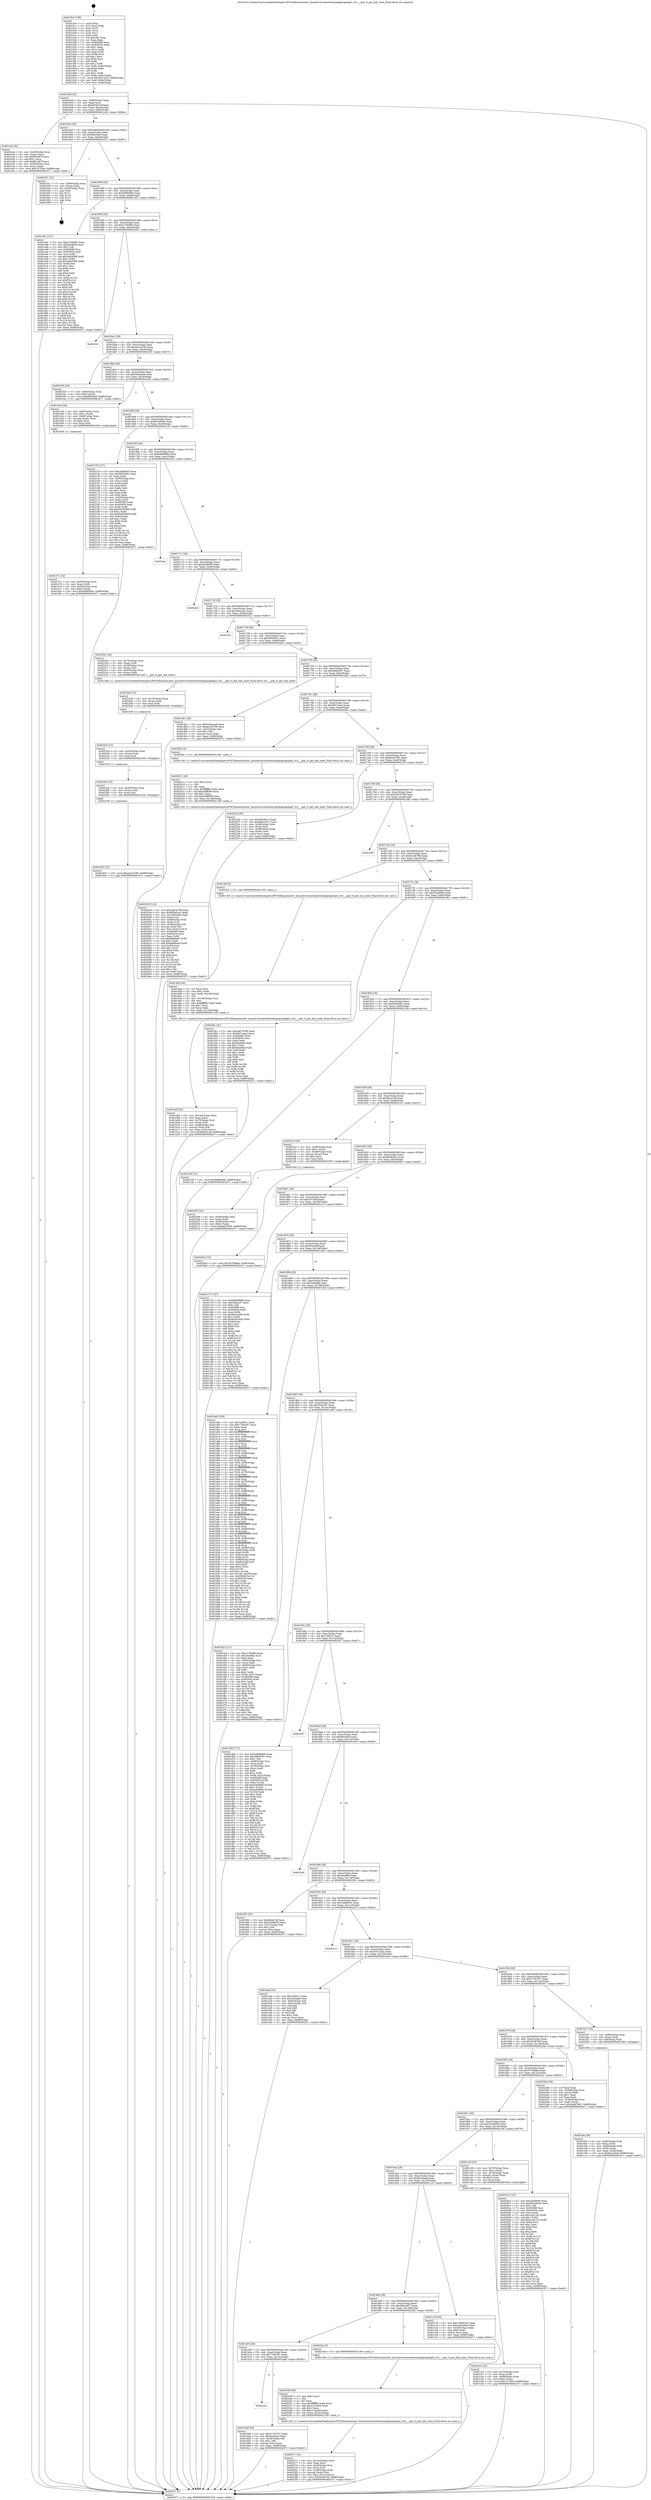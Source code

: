 digraph "0x4015c0" {
  label = "0x4015c0 (/mnt/c/Users/mathe/Desktop/tcc/POCII/binaries/extr_linuxdriversnetethernetqlogicqedqed_vf.h___qed_vf_get_link_state_Final-ollvm.out::main(0))"
  labelloc = "t"
  node[shape=record]

  Entry [label="",width=0.3,height=0.3,shape=circle,fillcolor=black,style=filled]
  "0x40162d" [label="{
     0x40162d [32]\l
     | [instrs]\l
     &nbsp;&nbsp;0x40162d \<+6\>: mov -0x98(%rbp),%eax\l
     &nbsp;&nbsp;0x401633 \<+2\>: mov %eax,%ecx\l
     &nbsp;&nbsp;0x401635 \<+6\>: sub $0x8d24d1af,%ecx\l
     &nbsp;&nbsp;0x40163b \<+6\>: mov %eax,-0xac(%rbp)\l
     &nbsp;&nbsp;0x401641 \<+6\>: mov %ecx,-0xb0(%rbp)\l
     &nbsp;&nbsp;0x401647 \<+6\>: je 0000000000401e2a \<main+0x86a\>\l
  }"]
  "0x401e2a" [label="{
     0x401e2a [42]\l
     | [instrs]\l
     &nbsp;&nbsp;0x401e2a \<+4\>: mov -0x68(%rbp),%rax\l
     &nbsp;&nbsp;0x401e2e \<+2\>: mov (%rax),%ecx\l
     &nbsp;&nbsp;0x401e30 \<+6\>: sub $0xff13e87f,%ecx\l
     &nbsp;&nbsp;0x401e36 \<+3\>: add $0x1,%ecx\l
     &nbsp;&nbsp;0x401e39 \<+6\>: add $0xff13e87f,%ecx\l
     &nbsp;&nbsp;0x401e3f \<+4\>: mov -0x68(%rbp),%rax\l
     &nbsp;&nbsp;0x401e43 \<+2\>: mov %ecx,(%rax)\l
     &nbsp;&nbsp;0x401e45 \<+10\>: movl $0x1d754ef,-0x98(%rbp)\l
     &nbsp;&nbsp;0x401e4f \<+5\>: jmp 0000000000402471 \<main+0xeb1\>\l
  }"]
  "0x40164d" [label="{
     0x40164d [28]\l
     | [instrs]\l
     &nbsp;&nbsp;0x40164d \<+5\>: jmp 0000000000401652 \<main+0x92\>\l
     &nbsp;&nbsp;0x401652 \<+6\>: mov -0xac(%rbp),%eax\l
     &nbsp;&nbsp;0x401658 \<+5\>: sub $0x99fc0eef,%eax\l
     &nbsp;&nbsp;0x40165d \<+6\>: mov %eax,-0xb4(%rbp)\l
     &nbsp;&nbsp;0x401663 \<+6\>: je 0000000000402351 \<main+0xd91\>\l
  }"]
  Exit [label="",width=0.3,height=0.3,shape=circle,fillcolor=black,style=filled,peripheries=2]
  "0x402351" [label="{
     0x402351 [22]\l
     | [instrs]\l
     &nbsp;&nbsp;0x402351 \<+7\>: mov -0x90(%rbp),%rax\l
     &nbsp;&nbsp;0x402358 \<+2\>: mov (%rax),%eax\l
     &nbsp;&nbsp;0x40235a \<+4\>: lea -0x20(%rbp),%rsp\l
     &nbsp;&nbsp;0x40235e \<+1\>: pop %rbx\l
     &nbsp;&nbsp;0x40235f \<+2\>: pop %r12\l
     &nbsp;&nbsp;0x402361 \<+2\>: pop %r14\l
     &nbsp;&nbsp;0x402363 \<+2\>: pop %r15\l
     &nbsp;&nbsp;0x402365 \<+1\>: pop %rbp\l
     &nbsp;&nbsp;0x402366 \<+1\>: ret\l
  }"]
  "0x401669" [label="{
     0x401669 [28]\l
     | [instrs]\l
     &nbsp;&nbsp;0x401669 \<+5\>: jmp 000000000040166e \<main+0xae\>\l
     &nbsp;&nbsp;0x40166e \<+6\>: mov -0xac(%rbp),%eax\l
     &nbsp;&nbsp;0x401674 \<+5\>: sub $0x9d88409c,%eax\l
     &nbsp;&nbsp;0x401679 \<+6\>: mov %eax,-0xb8(%rbp)\l
     &nbsp;&nbsp;0x40167f \<+6\>: je 0000000000401e91 \<main+0x8d1\>\l
  }"]
  "0x402303" [label="{
     0x402303 [15]\l
     | [instrs]\l
     &nbsp;&nbsp;0x402303 \<+10\>: movl $0xae31d19b,-0x98(%rbp)\l
     &nbsp;&nbsp;0x40230d \<+5\>: jmp 0000000000402471 \<main+0xeb1\>\l
  }"]
  "0x401e91" [label="{
     0x401e91 [147]\l
     | [instrs]\l
     &nbsp;&nbsp;0x401e91 \<+5\>: mov $0xa7340f9c,%eax\l
     &nbsp;&nbsp;0x401e96 \<+5\>: mov $0x2a94b6e,%ecx\l
     &nbsp;&nbsp;0x401e9b \<+2\>: mov $0x1,%dl\l
     &nbsp;&nbsp;0x401e9d \<+7\>: mov 0x405068,%esi\l
     &nbsp;&nbsp;0x401ea4 \<+7\>: mov 0x405054,%edi\l
     &nbsp;&nbsp;0x401eab \<+3\>: mov %esi,%r8d\l
     &nbsp;&nbsp;0x401eae \<+7\>: sub $0x3afa5088,%r8d\l
     &nbsp;&nbsp;0x401eb5 \<+4\>: sub $0x1,%r8d\l
     &nbsp;&nbsp;0x401eb9 \<+7\>: add $0x3afa5088,%r8d\l
     &nbsp;&nbsp;0x401ec0 \<+4\>: imul %r8d,%esi\l
     &nbsp;&nbsp;0x401ec4 \<+3\>: and $0x1,%esi\l
     &nbsp;&nbsp;0x401ec7 \<+3\>: cmp $0x0,%esi\l
     &nbsp;&nbsp;0x401eca \<+4\>: sete %r9b\l
     &nbsp;&nbsp;0x401ece \<+3\>: cmp $0xa,%edi\l
     &nbsp;&nbsp;0x401ed1 \<+4\>: setl %r10b\l
     &nbsp;&nbsp;0x401ed5 \<+3\>: mov %r9b,%r11b\l
     &nbsp;&nbsp;0x401ed8 \<+4\>: xor $0xff,%r11b\l
     &nbsp;&nbsp;0x401edc \<+3\>: mov %r10b,%bl\l
     &nbsp;&nbsp;0x401edf \<+3\>: xor $0xff,%bl\l
     &nbsp;&nbsp;0x401ee2 \<+3\>: xor $0x0,%dl\l
     &nbsp;&nbsp;0x401ee5 \<+3\>: mov %r11b,%r14b\l
     &nbsp;&nbsp;0x401ee8 \<+4\>: and $0x0,%r14b\l
     &nbsp;&nbsp;0x401eec \<+3\>: and %dl,%r9b\l
     &nbsp;&nbsp;0x401eef \<+3\>: mov %bl,%r15b\l
     &nbsp;&nbsp;0x401ef2 \<+4\>: and $0x0,%r15b\l
     &nbsp;&nbsp;0x401ef6 \<+3\>: and %dl,%r10b\l
     &nbsp;&nbsp;0x401ef9 \<+3\>: or %r9b,%r14b\l
     &nbsp;&nbsp;0x401efc \<+3\>: or %r10b,%r15b\l
     &nbsp;&nbsp;0x401eff \<+3\>: xor %r15b,%r14b\l
     &nbsp;&nbsp;0x401f02 \<+3\>: or %bl,%r11b\l
     &nbsp;&nbsp;0x401f05 \<+4\>: xor $0xff,%r11b\l
     &nbsp;&nbsp;0x401f09 \<+3\>: or $0x0,%dl\l
     &nbsp;&nbsp;0x401f0c \<+3\>: and %dl,%r11b\l
     &nbsp;&nbsp;0x401f0f \<+3\>: or %r11b,%r14b\l
     &nbsp;&nbsp;0x401f12 \<+4\>: test $0x1,%r14b\l
     &nbsp;&nbsp;0x401f16 \<+3\>: cmovne %ecx,%eax\l
     &nbsp;&nbsp;0x401f19 \<+6\>: mov %eax,-0x98(%rbp)\l
     &nbsp;&nbsp;0x401f1f \<+5\>: jmp 0000000000402471 \<main+0xeb1\>\l
  }"]
  "0x401685" [label="{
     0x401685 [28]\l
     | [instrs]\l
     &nbsp;&nbsp;0x401685 \<+5\>: jmp 000000000040168a \<main+0xca\>\l
     &nbsp;&nbsp;0x40168a \<+6\>: mov -0xac(%rbp),%eax\l
     &nbsp;&nbsp;0x401690 \<+5\>: sub $0xa7340f9c,%eax\l
     &nbsp;&nbsp;0x401695 \<+6\>: mov %eax,-0xbc(%rbp)\l
     &nbsp;&nbsp;0x40169b \<+6\>: je 00000000004023d1 \<main+0xe11\>\l
  }"]
  "0x4022f4" [label="{
     0x4022f4 [15]\l
     | [instrs]\l
     &nbsp;&nbsp;0x4022f4 \<+4\>: mov -0x40(%rbp),%rax\l
     &nbsp;&nbsp;0x4022f8 \<+3\>: mov (%rax),%rax\l
     &nbsp;&nbsp;0x4022fb \<+3\>: mov %rax,%rdi\l
     &nbsp;&nbsp;0x4022fe \<+5\>: call 0000000000401030 \<free@plt\>\l
     | [calls]\l
     &nbsp;&nbsp;0x401030 \{1\} (unknown)\l
  }"]
  "0x4023d1" [label="{
     0x4023d1\l
  }", style=dashed]
  "0x4016a1" [label="{
     0x4016a1 [28]\l
     | [instrs]\l
     &nbsp;&nbsp;0x4016a1 \<+5\>: jmp 00000000004016a6 \<main+0xe6\>\l
     &nbsp;&nbsp;0x4016a6 \<+6\>: mov -0xac(%rbp),%eax\l
     &nbsp;&nbsp;0x4016ac \<+5\>: sub $0xae31d19b,%eax\l
     &nbsp;&nbsp;0x4016b1 \<+6\>: mov %eax,-0xc0(%rbp)\l
     &nbsp;&nbsp;0x4016b7 \<+6\>: je 0000000000402335 \<main+0xd75\>\l
  }"]
  "0x4022e5" [label="{
     0x4022e5 [15]\l
     | [instrs]\l
     &nbsp;&nbsp;0x4022e5 \<+4\>: mov -0x58(%rbp),%rax\l
     &nbsp;&nbsp;0x4022e9 \<+3\>: mov (%rax),%rax\l
     &nbsp;&nbsp;0x4022ec \<+3\>: mov %rax,%rdi\l
     &nbsp;&nbsp;0x4022ef \<+5\>: call 0000000000401030 \<free@plt\>\l
     | [calls]\l
     &nbsp;&nbsp;0x401030 \{1\} (unknown)\l
  }"]
  "0x402335" [label="{
     0x402335 [28]\l
     | [instrs]\l
     &nbsp;&nbsp;0x402335 \<+7\>: mov -0x90(%rbp),%rax\l
     &nbsp;&nbsp;0x40233c \<+6\>: movl $0x0,(%rax)\l
     &nbsp;&nbsp;0x402342 \<+10\>: movl $0x99fc0eef,-0x98(%rbp)\l
     &nbsp;&nbsp;0x40234c \<+5\>: jmp 0000000000402471 \<main+0xeb1\>\l
  }"]
  "0x4016bd" [label="{
     0x4016bd [28]\l
     | [instrs]\l
     &nbsp;&nbsp;0x4016bd \<+5\>: jmp 00000000004016c2 \<main+0x102\>\l
     &nbsp;&nbsp;0x4016c2 \<+6\>: mov -0xac(%rbp),%eax\l
     &nbsp;&nbsp;0x4016c8 \<+5\>: sub $0xb40aaea8,%eax\l
     &nbsp;&nbsp;0x4016cd \<+6\>: mov %eax,-0xc4(%rbp)\l
     &nbsp;&nbsp;0x4016d3 \<+6\>: je 0000000000401e54 \<main+0x894\>\l
  }"]
  "0x4022d6" [label="{
     0x4022d6 [15]\l
     | [instrs]\l
     &nbsp;&nbsp;0x4022d6 \<+4\>: mov -0x70(%rbp),%rax\l
     &nbsp;&nbsp;0x4022da \<+3\>: mov (%rax),%rax\l
     &nbsp;&nbsp;0x4022dd \<+3\>: mov %rax,%rdi\l
     &nbsp;&nbsp;0x4022e0 \<+5\>: call 0000000000401030 \<free@plt\>\l
     | [calls]\l
     &nbsp;&nbsp;0x401030 \{1\} (unknown)\l
  }"]
  "0x401e54" [label="{
     0x401e54 [29]\l
     | [instrs]\l
     &nbsp;&nbsp;0x401e54 \<+4\>: mov -0x60(%rbp),%rax\l
     &nbsp;&nbsp;0x401e58 \<+6\>: movl $0x1,(%rax)\l
     &nbsp;&nbsp;0x401e5e \<+4\>: mov -0x60(%rbp),%rax\l
     &nbsp;&nbsp;0x401e62 \<+3\>: movslq (%rax),%rax\l
     &nbsp;&nbsp;0x401e65 \<+4\>: shl $0x2,%rax\l
     &nbsp;&nbsp;0x401e69 \<+3\>: mov %rax,%rdi\l
     &nbsp;&nbsp;0x401e6c \<+5\>: call 0000000000401050 \<malloc@plt\>\l
     | [calls]\l
     &nbsp;&nbsp;0x401050 \{1\} (unknown)\l
  }"]
  "0x4016d9" [label="{
     0x4016d9 [28]\l
     | [instrs]\l
     &nbsp;&nbsp;0x4016d9 \<+5\>: jmp 00000000004016de \<main+0x11e\>\l
     &nbsp;&nbsp;0x4016de \<+6\>: mov -0xac(%rbp),%eax\l
     &nbsp;&nbsp;0x4016e4 \<+5\>: sub $0xb61d9c0b,%eax\l
     &nbsp;&nbsp;0x4016e9 \<+6\>: mov %eax,-0xc8(%rbp)\l
     &nbsp;&nbsp;0x4016ef \<+6\>: je 0000000000402155 \<main+0xb95\>\l
  }"]
  "0x402271" [label="{
     0x402271 [41]\l
     | [instrs]\l
     &nbsp;&nbsp;0x402271 \<+6\>: mov -0x14c(%rbp),%ecx\l
     &nbsp;&nbsp;0x402277 \<+3\>: imul %eax,%ecx\l
     &nbsp;&nbsp;0x40227a \<+4\>: mov -0x40(%rbp),%rsi\l
     &nbsp;&nbsp;0x40227e \<+3\>: mov (%rsi),%rsi\l
     &nbsp;&nbsp;0x402281 \<+4\>: mov -0x38(%rbp),%rdi\l
     &nbsp;&nbsp;0x402285 \<+3\>: movslq (%rdi),%rdi\l
     &nbsp;&nbsp;0x402288 \<+3\>: mov %ecx,(%rsi,%rdi,4)\l
     &nbsp;&nbsp;0x40228b \<+10\>: movl $0x2fcd9746,-0x98(%rbp)\l
     &nbsp;&nbsp;0x402295 \<+5\>: jmp 0000000000402471 \<main+0xeb1\>\l
  }"]
  "0x402155" [label="{
     0x402155 [127]\l
     | [instrs]\l
     &nbsp;&nbsp;0x402155 \<+5\>: mov $0xcabf0b00,%eax\l
     &nbsp;&nbsp;0x40215a \<+5\>: mov $0xf4029491,%ecx\l
     &nbsp;&nbsp;0x40215f \<+2\>: xor %edx,%edx\l
     &nbsp;&nbsp;0x402161 \<+4\>: mov -0x50(%rbp),%rsi\l
     &nbsp;&nbsp;0x402165 \<+2\>: mov (%rsi),%edi\l
     &nbsp;&nbsp;0x402167 \<+3\>: mov %edx,%r8d\l
     &nbsp;&nbsp;0x40216a \<+3\>: sub %edi,%r8d\l
     &nbsp;&nbsp;0x40216d \<+2\>: mov %edx,%edi\l
     &nbsp;&nbsp;0x40216f \<+3\>: sub $0x1,%edi\l
     &nbsp;&nbsp;0x402172 \<+3\>: add %edi,%r8d\l
     &nbsp;&nbsp;0x402175 \<+3\>: sub %r8d,%edx\l
     &nbsp;&nbsp;0x402178 \<+4\>: mov -0x50(%rbp),%rsi\l
     &nbsp;&nbsp;0x40217c \<+2\>: mov %edx,(%rsi)\l
     &nbsp;&nbsp;0x40217e \<+7\>: mov 0x405068,%edx\l
     &nbsp;&nbsp;0x402185 \<+7\>: mov 0x405054,%edi\l
     &nbsp;&nbsp;0x40218c \<+3\>: mov %edx,%r8d\l
     &nbsp;&nbsp;0x40218f \<+7\>: add $0x93d35068,%r8d\l
     &nbsp;&nbsp;0x402196 \<+4\>: sub $0x1,%r8d\l
     &nbsp;&nbsp;0x40219a \<+7\>: sub $0x93d35068,%r8d\l
     &nbsp;&nbsp;0x4021a1 \<+4\>: imul %r8d,%edx\l
     &nbsp;&nbsp;0x4021a5 \<+3\>: and $0x1,%edx\l
     &nbsp;&nbsp;0x4021a8 \<+3\>: cmp $0x0,%edx\l
     &nbsp;&nbsp;0x4021ab \<+4\>: sete %r9b\l
     &nbsp;&nbsp;0x4021af \<+3\>: cmp $0xa,%edi\l
     &nbsp;&nbsp;0x4021b2 \<+4\>: setl %r10b\l
     &nbsp;&nbsp;0x4021b6 \<+3\>: mov %r9b,%r11b\l
     &nbsp;&nbsp;0x4021b9 \<+3\>: and %r10b,%r11b\l
     &nbsp;&nbsp;0x4021bc \<+3\>: xor %r10b,%r9b\l
     &nbsp;&nbsp;0x4021bf \<+3\>: or %r9b,%r11b\l
     &nbsp;&nbsp;0x4021c2 \<+4\>: test $0x1,%r11b\l
     &nbsp;&nbsp;0x4021c6 \<+3\>: cmovne %ecx,%eax\l
     &nbsp;&nbsp;0x4021c9 \<+6\>: mov %eax,-0x98(%rbp)\l
     &nbsp;&nbsp;0x4021cf \<+5\>: jmp 0000000000402471 \<main+0xeb1\>\l
  }"]
  "0x4016f5" [label="{
     0x4016f5 [28]\l
     | [instrs]\l
     &nbsp;&nbsp;0x4016f5 \<+5\>: jmp 00000000004016fa \<main+0x13a\>\l
     &nbsp;&nbsp;0x4016fa \<+6\>: mov -0xac(%rbp),%eax\l
     &nbsp;&nbsp;0x401700 \<+5\>: sub $0xbd808996,%eax\l
     &nbsp;&nbsp;0x401705 \<+6\>: mov %eax,-0xcc(%rbp)\l
     &nbsp;&nbsp;0x40170b \<+6\>: je 00000000004023ac \<main+0xdec\>\l
  }"]
  "0x402249" [label="{
     0x402249 [40]\l
     | [instrs]\l
     &nbsp;&nbsp;0x402249 \<+5\>: mov $0x2,%ecx\l
     &nbsp;&nbsp;0x40224e \<+1\>: cltd\l
     &nbsp;&nbsp;0x40224f \<+2\>: idiv %ecx\l
     &nbsp;&nbsp;0x402251 \<+6\>: imul $0xfffffffe,%edx,%ecx\l
     &nbsp;&nbsp;0x402257 \<+6\>: add $0xcc7acd00,%ecx\l
     &nbsp;&nbsp;0x40225d \<+3\>: add $0x1,%ecx\l
     &nbsp;&nbsp;0x402260 \<+6\>: sub $0xcc7acd00,%ecx\l
     &nbsp;&nbsp;0x402266 \<+6\>: mov %ecx,-0x14c(%rbp)\l
     &nbsp;&nbsp;0x40226c \<+5\>: call 0000000000401160 \<next_i\>\l
     | [calls]\l
     &nbsp;&nbsp;0x401160 \{1\} (/mnt/c/Users/mathe/Desktop/tcc/POCII/binaries/extr_linuxdriversnetethernetqlogicqedqed_vf.h___qed_vf_get_link_state_Final-ollvm.out::next_i)\l
  }"]
  "0x4023ac" [label="{
     0x4023ac\l
  }", style=dashed]
  "0x401711" [label="{
     0x401711 [28]\l
     | [instrs]\l
     &nbsp;&nbsp;0x401711 \<+5\>: jmp 0000000000401716 \<main+0x156\>\l
     &nbsp;&nbsp;0x401716 \<+6\>: mov -0xac(%rbp),%eax\l
     &nbsp;&nbsp;0x40171c \<+5\>: sub $0xcabf0b00,%eax\l
     &nbsp;&nbsp;0x401721 \<+6\>: mov %eax,-0xd0(%rbp)\l
     &nbsp;&nbsp;0x401727 \<+6\>: je 000000000040244c \<main+0xe8c\>\l
  }"]
  "0x402200" [label="{
     0x402200 [32]\l
     | [instrs]\l
     &nbsp;&nbsp;0x402200 \<+4\>: mov -0x40(%rbp),%rdi\l
     &nbsp;&nbsp;0x402204 \<+3\>: mov %rax,(%rdi)\l
     &nbsp;&nbsp;0x402207 \<+4\>: mov -0x38(%rbp),%rax\l
     &nbsp;&nbsp;0x40220b \<+6\>: movl $0x0,(%rax)\l
     &nbsp;&nbsp;0x402211 \<+10\>: movl $0xdedd7b65,-0x98(%rbp)\l
     &nbsp;&nbsp;0x40221b \<+5\>: jmp 0000000000402471 \<main+0xeb1\>\l
  }"]
  "0x40244c" [label="{
     0x40244c\l
  }", style=dashed]
  "0x40172d" [label="{
     0x40172d [28]\l
     | [instrs]\l
     &nbsp;&nbsp;0x40172d \<+5\>: jmp 0000000000401732 \<main+0x172\>\l
     &nbsp;&nbsp;0x401732 \<+6\>: mov -0xac(%rbp),%eax\l
     &nbsp;&nbsp;0x401738 \<+5\>: sub $0xcb9a2eac,%eax\l
     &nbsp;&nbsp;0x40173d \<+6\>: mov %eax,-0xd4(%rbp)\l
     &nbsp;&nbsp;0x401743 \<+6\>: je 0000000000402321 \<main+0xd61\>\l
  }"]
  "0x402039" [label="{
     0x402039 [122]\l
     | [instrs]\l
     &nbsp;&nbsp;0x402039 \<+5\>: mov $0xe4676768,%ecx\l
     &nbsp;&nbsp;0x40203e \<+5\>: mov $0xfd5902ac,%edx\l
     &nbsp;&nbsp;0x402043 \<+6\>: mov -0x148(%rbp),%esi\l
     &nbsp;&nbsp;0x402049 \<+3\>: imul %eax,%esi\l
     &nbsp;&nbsp;0x40204c \<+4\>: mov -0x58(%rbp),%rdi\l
     &nbsp;&nbsp;0x402050 \<+3\>: mov (%rdi),%rdi\l
     &nbsp;&nbsp;0x402053 \<+4\>: mov -0x50(%rbp),%r8\l
     &nbsp;&nbsp;0x402057 \<+3\>: movslq (%r8),%r8\l
     &nbsp;&nbsp;0x40205a \<+4\>: mov %esi,(%rdi,%r8,4)\l
     &nbsp;&nbsp;0x40205e \<+7\>: mov 0x405068,%eax\l
     &nbsp;&nbsp;0x402065 \<+7\>: mov 0x405054,%esi\l
     &nbsp;&nbsp;0x40206c \<+3\>: mov %eax,%r9d\l
     &nbsp;&nbsp;0x40206f \<+7\>: sub $0xfa968a45,%r9d\l
     &nbsp;&nbsp;0x402076 \<+4\>: sub $0x1,%r9d\l
     &nbsp;&nbsp;0x40207a \<+7\>: add $0xfa968a45,%r9d\l
     &nbsp;&nbsp;0x402081 \<+4\>: imul %r9d,%eax\l
     &nbsp;&nbsp;0x402085 \<+3\>: and $0x1,%eax\l
     &nbsp;&nbsp;0x402088 \<+3\>: cmp $0x0,%eax\l
     &nbsp;&nbsp;0x40208b \<+4\>: sete %r10b\l
     &nbsp;&nbsp;0x40208f \<+3\>: cmp $0xa,%esi\l
     &nbsp;&nbsp;0x402092 \<+4\>: setl %r11b\l
     &nbsp;&nbsp;0x402096 \<+3\>: mov %r10b,%bl\l
     &nbsp;&nbsp;0x402099 \<+3\>: and %r11b,%bl\l
     &nbsp;&nbsp;0x40209c \<+3\>: xor %r11b,%r10b\l
     &nbsp;&nbsp;0x40209f \<+3\>: or %r10b,%bl\l
     &nbsp;&nbsp;0x4020a2 \<+3\>: test $0x1,%bl\l
     &nbsp;&nbsp;0x4020a5 \<+3\>: cmovne %edx,%ecx\l
     &nbsp;&nbsp;0x4020a8 \<+6\>: mov %ecx,-0x98(%rbp)\l
     &nbsp;&nbsp;0x4020ae \<+5\>: jmp 0000000000402471 \<main+0xeb1\>\l
  }"]
  "0x402321" [label="{
     0x402321\l
  }", style=dashed]
  "0x401749" [label="{
     0x401749 [28]\l
     | [instrs]\l
     &nbsp;&nbsp;0x401749 \<+5\>: jmp 000000000040174e \<main+0x18e\>\l
     &nbsp;&nbsp;0x40174e \<+6\>: mov -0xac(%rbp),%eax\l
     &nbsp;&nbsp;0x401754 \<+5\>: sub $0xd05df413,%eax\l
     &nbsp;&nbsp;0x401759 \<+6\>: mov %eax,-0xd8(%rbp)\l
     &nbsp;&nbsp;0x40175f \<+6\>: je 00000000004022bc \<main+0xcfc\>\l
  }"]
  "0x402011" [label="{
     0x402011 [40]\l
     | [instrs]\l
     &nbsp;&nbsp;0x402011 \<+5\>: mov $0x2,%ecx\l
     &nbsp;&nbsp;0x402016 \<+1\>: cltd\l
     &nbsp;&nbsp;0x402017 \<+2\>: idiv %ecx\l
     &nbsp;&nbsp;0x402019 \<+6\>: imul $0xfffffffe,%edx,%ecx\l
     &nbsp;&nbsp;0x40201f \<+6\>: sub $0xcb9ff399,%ecx\l
     &nbsp;&nbsp;0x402025 \<+3\>: add $0x1,%ecx\l
     &nbsp;&nbsp;0x402028 \<+6\>: add $0xcb9ff399,%ecx\l
     &nbsp;&nbsp;0x40202e \<+6\>: mov %ecx,-0x148(%rbp)\l
     &nbsp;&nbsp;0x402034 \<+5\>: call 0000000000401160 \<next_i\>\l
     | [calls]\l
     &nbsp;&nbsp;0x401160 \{1\} (/mnt/c/Users/mathe/Desktop/tcc/POCII/binaries/extr_linuxdriversnetethernetqlogicqedqed_vf.h___qed_vf_get_link_state_Final-ollvm.out::next_i)\l
  }"]
  "0x4022bc" [label="{
     0x4022bc [26]\l
     | [instrs]\l
     &nbsp;&nbsp;0x4022bc \<+4\>: mov -0x70(%rbp),%rax\l
     &nbsp;&nbsp;0x4022c0 \<+3\>: mov (%rax),%rdi\l
     &nbsp;&nbsp;0x4022c3 \<+4\>: mov -0x58(%rbp),%rax\l
     &nbsp;&nbsp;0x4022c7 \<+3\>: mov (%rax),%rsi\l
     &nbsp;&nbsp;0x4022ca \<+4\>: mov -0x40(%rbp),%rax\l
     &nbsp;&nbsp;0x4022ce \<+3\>: mov (%rax),%rdx\l
     &nbsp;&nbsp;0x4022d1 \<+5\>: call 00000000004013b0 \<__qed_vf_get_link_state\>\l
     | [calls]\l
     &nbsp;&nbsp;0x4013b0 \{1\} (/mnt/c/Users/mathe/Desktop/tcc/POCII/binaries/extr_linuxdriversnetethernetqlogicqedqed_vf.h___qed_vf_get_link_state_Final-ollvm.out::__qed_vf_get_link_state)\l
  }"]
  "0x401765" [label="{
     0x401765 [28]\l
     | [instrs]\l
     &nbsp;&nbsp;0x401765 \<+5\>: jmp 000000000040176a \<main+0x1aa\>\l
     &nbsp;&nbsp;0x40176a \<+6\>: mov -0xac(%rbp),%eax\l
     &nbsp;&nbsp;0x401770 \<+5\>: sub $0xd48d03f7,%eax\l
     &nbsp;&nbsp;0x401775 \<+6\>: mov %eax,-0xdc(%rbp)\l
     &nbsp;&nbsp;0x40177b \<+6\>: je 0000000000401db1 \<main+0x7f1\>\l
  }"]
  "0x401e71" [label="{
     0x401e71 [32]\l
     | [instrs]\l
     &nbsp;&nbsp;0x401e71 \<+4\>: mov -0x58(%rbp),%rdi\l
     &nbsp;&nbsp;0x401e75 \<+3\>: mov %rax,(%rdi)\l
     &nbsp;&nbsp;0x401e78 \<+4\>: mov -0x50(%rbp),%rax\l
     &nbsp;&nbsp;0x401e7c \<+6\>: movl $0x0,(%rax)\l
     &nbsp;&nbsp;0x401e82 \<+10\>: movl $0x9d88409c,-0x98(%rbp)\l
     &nbsp;&nbsp;0x401e8c \<+5\>: jmp 0000000000402471 \<main+0xeb1\>\l
  }"]
  "0x401db1" [label="{
     0x401db1 [30]\l
     | [instrs]\l
     &nbsp;&nbsp;0x401db1 \<+5\>: mov $0xb40aaea8,%eax\l
     &nbsp;&nbsp;0x401db6 \<+5\>: mov $0xece3b768,%ecx\l
     &nbsp;&nbsp;0x401dbb \<+3\>: mov -0x22(%rbp),%dl\l
     &nbsp;&nbsp;0x401dbe \<+3\>: test $0x1,%dl\l
     &nbsp;&nbsp;0x401dc1 \<+3\>: cmovne %ecx,%eax\l
     &nbsp;&nbsp;0x401dc4 \<+6\>: mov %eax,-0x98(%rbp)\l
     &nbsp;&nbsp;0x401dca \<+5\>: jmp 0000000000402471 \<main+0xeb1\>\l
  }"]
  "0x401781" [label="{
     0x401781 [28]\l
     | [instrs]\l
     &nbsp;&nbsp;0x401781 \<+5\>: jmp 0000000000401786 \<main+0x1c6\>\l
     &nbsp;&nbsp;0x401786 \<+6\>: mov -0xac(%rbp),%eax\l
     &nbsp;&nbsp;0x40178c \<+5\>: sub $0xd937aee2,%eax\l
     &nbsp;&nbsp;0x401791 \<+6\>: mov %eax,-0xe0(%rbp)\l
     &nbsp;&nbsp;0x401797 \<+6\>: je 000000000040200c \<main+0xa4c\>\l
  }"]
  "0x401e00" [label="{
     0x401e00 [42]\l
     | [instrs]\l
     &nbsp;&nbsp;0x401e00 \<+6\>: mov -0x144(%rbp),%ecx\l
     &nbsp;&nbsp;0x401e06 \<+3\>: imul %eax,%ecx\l
     &nbsp;&nbsp;0x401e09 \<+4\>: mov -0x70(%rbp),%rdi\l
     &nbsp;&nbsp;0x401e0d \<+3\>: mov (%rdi),%rdi\l
     &nbsp;&nbsp;0x401e10 \<+4\>: mov -0x68(%rbp),%r8\l
     &nbsp;&nbsp;0x401e14 \<+3\>: movslq (%r8),%r8\l
     &nbsp;&nbsp;0x401e17 \<+4\>: mov %ecx,(%rdi,%r8,4)\l
     &nbsp;&nbsp;0x401e1b \<+10\>: movl $0x8d24d1af,-0x98(%rbp)\l
     &nbsp;&nbsp;0x401e25 \<+5\>: jmp 0000000000402471 \<main+0xeb1\>\l
  }"]
  "0x40200c" [label="{
     0x40200c [5]\l
     | [instrs]\l
     &nbsp;&nbsp;0x40200c \<+5\>: call 0000000000401160 \<next_i\>\l
     | [calls]\l
     &nbsp;&nbsp;0x401160 \{1\} (/mnt/c/Users/mathe/Desktop/tcc/POCII/binaries/extr_linuxdriversnetethernetqlogicqedqed_vf.h___qed_vf_get_link_state_Final-ollvm.out::next_i)\l
  }"]
  "0x40179d" [label="{
     0x40179d [28]\l
     | [instrs]\l
     &nbsp;&nbsp;0x40179d \<+5\>: jmp 00000000004017a2 \<main+0x1e2\>\l
     &nbsp;&nbsp;0x4017a2 \<+6\>: mov -0xac(%rbp),%eax\l
     &nbsp;&nbsp;0x4017a8 \<+5\>: sub $0xdedd7b65,%eax\l
     &nbsp;&nbsp;0x4017ad \<+6\>: mov %eax,-0xe4(%rbp)\l
     &nbsp;&nbsp;0x4017b3 \<+6\>: je 0000000000402220 \<main+0xc60\>\l
  }"]
  "0x401dd4" [label="{
     0x401dd4 [44]\l
     | [instrs]\l
     &nbsp;&nbsp;0x401dd4 \<+2\>: xor %ecx,%ecx\l
     &nbsp;&nbsp;0x401dd6 \<+5\>: mov $0x2,%edx\l
     &nbsp;&nbsp;0x401ddb \<+6\>: mov %edx,-0x140(%rbp)\l
     &nbsp;&nbsp;0x401de1 \<+1\>: cltd\l
     &nbsp;&nbsp;0x401de2 \<+6\>: mov -0x140(%rbp),%esi\l
     &nbsp;&nbsp;0x401de8 \<+2\>: idiv %esi\l
     &nbsp;&nbsp;0x401dea \<+6\>: imul $0xfffffffe,%edx,%edx\l
     &nbsp;&nbsp;0x401df0 \<+3\>: sub $0x1,%ecx\l
     &nbsp;&nbsp;0x401df3 \<+2\>: sub %ecx,%edx\l
     &nbsp;&nbsp;0x401df5 \<+6\>: mov %edx,-0x144(%rbp)\l
     &nbsp;&nbsp;0x401dfb \<+5\>: call 0000000000401160 \<next_i\>\l
     | [calls]\l
     &nbsp;&nbsp;0x401160 \{1\} (/mnt/c/Users/mathe/Desktop/tcc/POCII/binaries/extr_linuxdriversnetethernetqlogicqedqed_vf.h___qed_vf_get_link_state_Final-ollvm.out::next_i)\l
  }"]
  "0x402220" [label="{
     0x402220 [36]\l
     | [instrs]\l
     &nbsp;&nbsp;0x402220 \<+5\>: mov $0xd05df413,%eax\l
     &nbsp;&nbsp;0x402225 \<+5\>: mov $0x6dbc3427,%ecx\l
     &nbsp;&nbsp;0x40222a \<+4\>: mov -0x38(%rbp),%rdx\l
     &nbsp;&nbsp;0x40222e \<+2\>: mov (%rdx),%esi\l
     &nbsp;&nbsp;0x402230 \<+4\>: mov -0x48(%rbp),%rdx\l
     &nbsp;&nbsp;0x402234 \<+2\>: cmp (%rdx),%esi\l
     &nbsp;&nbsp;0x402236 \<+3\>: cmovl %ecx,%eax\l
     &nbsp;&nbsp;0x402239 \<+6\>: mov %eax,-0x98(%rbp)\l
     &nbsp;&nbsp;0x40223f \<+5\>: jmp 0000000000402471 \<main+0xeb1\>\l
  }"]
  "0x4017b9" [label="{
     0x4017b9 [28]\l
     | [instrs]\l
     &nbsp;&nbsp;0x4017b9 \<+5\>: jmp 00000000004017be \<main+0x1fe\>\l
     &nbsp;&nbsp;0x4017be \<+6\>: mov -0xac(%rbp),%eax\l
     &nbsp;&nbsp;0x4017c4 \<+5\>: sub $0xe4676768,%eax\l
     &nbsp;&nbsp;0x4017c9 \<+6\>: mov %eax,-0xe8(%rbp)\l
     &nbsp;&nbsp;0x4017cf \<+6\>: je 00000000004023f6 \<main+0xe36\>\l
  }"]
  "0x401c53" [label="{
     0x401c53 [32]\l
     | [instrs]\l
     &nbsp;&nbsp;0x401c53 \<+4\>: mov -0x70(%rbp),%rdi\l
     &nbsp;&nbsp;0x401c57 \<+3\>: mov %rax,(%rdi)\l
     &nbsp;&nbsp;0x401c5a \<+4\>: mov -0x68(%rbp),%rax\l
     &nbsp;&nbsp;0x401c5e \<+6\>: movl $0x0,(%rax)\l
     &nbsp;&nbsp;0x401c64 \<+10\>: movl $0x1d754ef,-0x98(%rbp)\l
     &nbsp;&nbsp;0x401c6e \<+5\>: jmp 0000000000402471 \<main+0xeb1\>\l
  }"]
  "0x4023f6" [label="{
     0x4023f6\l
  }", style=dashed]
  "0x4017d5" [label="{
     0x4017d5 [28]\l
     | [instrs]\l
     &nbsp;&nbsp;0x4017d5 \<+5\>: jmp 00000000004017da \<main+0x21a\>\l
     &nbsp;&nbsp;0x4017da \<+6\>: mov -0xac(%rbp),%eax\l
     &nbsp;&nbsp;0x4017e0 \<+5\>: sub $0xece3b768,%eax\l
     &nbsp;&nbsp;0x4017e5 \<+6\>: mov %eax,-0xec(%rbp)\l
     &nbsp;&nbsp;0x4017eb \<+6\>: je 0000000000401dcf \<main+0x80f\>\l
  }"]
  "0x401bfa" [label="{
     0x401bfa [30]\l
     | [instrs]\l
     &nbsp;&nbsp;0x401bfa \<+4\>: mov -0x80(%rbp),%rdi\l
     &nbsp;&nbsp;0x401bfe \<+2\>: mov %eax,(%rdi)\l
     &nbsp;&nbsp;0x401c00 \<+4\>: mov -0x80(%rbp),%rdi\l
     &nbsp;&nbsp;0x401c04 \<+2\>: mov (%rdi),%eax\l
     &nbsp;&nbsp;0x401c06 \<+3\>: mov %eax,-0x28(%rbp)\l
     &nbsp;&nbsp;0x401c09 \<+10\>: movl $0x6a234eef,-0x98(%rbp)\l
     &nbsp;&nbsp;0x401c13 \<+5\>: jmp 0000000000402471 \<main+0xeb1\>\l
  }"]
  "0x401dcf" [label="{
     0x401dcf [5]\l
     | [instrs]\l
     &nbsp;&nbsp;0x401dcf \<+5\>: call 0000000000401160 \<next_i\>\l
     | [calls]\l
     &nbsp;&nbsp;0x401160 \{1\} (/mnt/c/Users/mathe/Desktop/tcc/POCII/binaries/extr_linuxdriversnetethernetqlogicqedqed_vf.h___qed_vf_get_link_state_Final-ollvm.out::next_i)\l
  }"]
  "0x4017f1" [label="{
     0x4017f1 [28]\l
     | [instrs]\l
     &nbsp;&nbsp;0x4017f1 \<+5\>: jmp 00000000004017f6 \<main+0x236\>\l
     &nbsp;&nbsp;0x4017f6 \<+6\>: mov -0xac(%rbp),%eax\l
     &nbsp;&nbsp;0x4017fc \<+5\>: sub $0xf1bd00d3,%eax\l
     &nbsp;&nbsp;0x401801 \<+6\>: mov %eax,-0xf0(%rbp)\l
     &nbsp;&nbsp;0x401807 \<+6\>: je 0000000000401fb1 \<main+0x9f1\>\l
  }"]
  "0x401a21" [label="{
     0x401a21\l
  }", style=dashed]
  "0x401fb1" [label="{
     0x401fb1 [91]\l
     | [instrs]\l
     &nbsp;&nbsp;0x401fb1 \<+5\>: mov $0xe4676768,%eax\l
     &nbsp;&nbsp;0x401fb6 \<+5\>: mov $0xd937aee2,%ecx\l
     &nbsp;&nbsp;0x401fbb \<+7\>: mov 0x405068,%edx\l
     &nbsp;&nbsp;0x401fc2 \<+7\>: mov 0x405054,%esi\l
     &nbsp;&nbsp;0x401fc9 \<+2\>: mov %edx,%edi\l
     &nbsp;&nbsp;0x401fcb \<+6\>: sub $0xfebe6fcd,%edi\l
     &nbsp;&nbsp;0x401fd1 \<+3\>: sub $0x1,%edi\l
     &nbsp;&nbsp;0x401fd4 \<+6\>: add $0xfebe6fcd,%edi\l
     &nbsp;&nbsp;0x401fda \<+3\>: imul %edi,%edx\l
     &nbsp;&nbsp;0x401fdd \<+3\>: and $0x1,%edx\l
     &nbsp;&nbsp;0x401fe0 \<+3\>: cmp $0x0,%edx\l
     &nbsp;&nbsp;0x401fe3 \<+4\>: sete %r8b\l
     &nbsp;&nbsp;0x401fe7 \<+3\>: cmp $0xa,%esi\l
     &nbsp;&nbsp;0x401fea \<+4\>: setl %r9b\l
     &nbsp;&nbsp;0x401fee \<+3\>: mov %r8b,%r10b\l
     &nbsp;&nbsp;0x401ff1 \<+3\>: and %r9b,%r10b\l
     &nbsp;&nbsp;0x401ff4 \<+3\>: xor %r9b,%r8b\l
     &nbsp;&nbsp;0x401ff7 \<+3\>: or %r8b,%r10b\l
     &nbsp;&nbsp;0x401ffa \<+4\>: test $0x1,%r10b\l
     &nbsp;&nbsp;0x401ffe \<+3\>: cmovne %ecx,%eax\l
     &nbsp;&nbsp;0x402001 \<+6\>: mov %eax,-0x98(%rbp)\l
     &nbsp;&nbsp;0x402007 \<+5\>: jmp 0000000000402471 \<main+0xeb1\>\l
  }"]
  "0x40180d" [label="{
     0x40180d [28]\l
     | [instrs]\l
     &nbsp;&nbsp;0x40180d \<+5\>: jmp 0000000000401812 \<main+0x252\>\l
     &nbsp;&nbsp;0x401812 \<+6\>: mov -0xac(%rbp),%eax\l
     &nbsp;&nbsp;0x401818 \<+5\>: sub $0xf4029491,%eax\l
     &nbsp;&nbsp;0x40181d \<+6\>: mov %eax,-0xf4(%rbp)\l
     &nbsp;&nbsp;0x401823 \<+6\>: je 00000000004021d4 \<main+0xc14\>\l
  }"]
  "0x401ba8" [label="{
     0x401ba8 [30]\l
     | [instrs]\l
     &nbsp;&nbsp;0x401ba8 \<+5\>: mov $0x2770e707,%eax\l
     &nbsp;&nbsp;0x401bad \<+5\>: mov $0x9e03ea0,%ecx\l
     &nbsp;&nbsp;0x401bb2 \<+3\>: mov -0x29(%rbp),%dl\l
     &nbsp;&nbsp;0x401bb5 \<+3\>: test $0x1,%dl\l
     &nbsp;&nbsp;0x401bb8 \<+3\>: cmovne %ecx,%eax\l
     &nbsp;&nbsp;0x401bbb \<+6\>: mov %eax,-0x98(%rbp)\l
     &nbsp;&nbsp;0x401bc1 \<+5\>: jmp 0000000000402471 \<main+0xeb1\>\l
  }"]
  "0x4021d4" [label="{
     0x4021d4 [15]\l
     | [instrs]\l
     &nbsp;&nbsp;0x4021d4 \<+10\>: movl $0x9d88409c,-0x98(%rbp)\l
     &nbsp;&nbsp;0x4021de \<+5\>: jmp 0000000000402471 \<main+0xeb1\>\l
  }"]
  "0x401829" [label="{
     0x401829 [28]\l
     | [instrs]\l
     &nbsp;&nbsp;0x401829 \<+5\>: jmp 000000000040182e \<main+0x26e\>\l
     &nbsp;&nbsp;0x40182e \<+6\>: mov -0xac(%rbp),%eax\l
     &nbsp;&nbsp;0x401834 \<+5\>: sub $0xf6ce47af,%eax\l
     &nbsp;&nbsp;0x401839 \<+6\>: mov %eax,-0xf8(%rbp)\l
     &nbsp;&nbsp;0x40183f \<+6\>: je 00000000004021e3 \<main+0xc23\>\l
  }"]
  "0x401a05" [label="{
     0x401a05 [28]\l
     | [instrs]\l
     &nbsp;&nbsp;0x401a05 \<+5\>: jmp 0000000000401a0a \<main+0x44a\>\l
     &nbsp;&nbsp;0x401a0a \<+6\>: mov -0xac(%rbp),%eax\l
     &nbsp;&nbsp;0x401a10 \<+5\>: sub $0x77fee397,%eax\l
     &nbsp;&nbsp;0x401a15 \<+6\>: mov %eax,-0x13c(%rbp)\l
     &nbsp;&nbsp;0x401a1b \<+6\>: je 0000000000401ba8 \<main+0x5e8\>\l
  }"]
  "0x4021e3" [label="{
     0x4021e3 [29]\l
     | [instrs]\l
     &nbsp;&nbsp;0x4021e3 \<+4\>: mov -0x48(%rbp),%rax\l
     &nbsp;&nbsp;0x4021e7 \<+6\>: movl $0x1,(%rax)\l
     &nbsp;&nbsp;0x4021ed \<+4\>: mov -0x48(%rbp),%rax\l
     &nbsp;&nbsp;0x4021f1 \<+3\>: movslq (%rax),%rax\l
     &nbsp;&nbsp;0x4021f4 \<+4\>: shl $0x2,%rax\l
     &nbsp;&nbsp;0x4021f8 \<+3\>: mov %rax,%rdi\l
     &nbsp;&nbsp;0x4021fb \<+5\>: call 0000000000401050 \<malloc@plt\>\l
     | [calls]\l
     &nbsp;&nbsp;0x401050 \{1\} (unknown)\l
  }"]
  "0x401845" [label="{
     0x401845 [28]\l
     | [instrs]\l
     &nbsp;&nbsp;0x401845 \<+5\>: jmp 000000000040184a \<main+0x28a\>\l
     &nbsp;&nbsp;0x40184a \<+6\>: mov -0xac(%rbp),%eax\l
     &nbsp;&nbsp;0x401850 \<+5\>: sub $0xfd5902ac,%eax\l
     &nbsp;&nbsp;0x401855 \<+6\>: mov %eax,-0xfc(%rbp)\l
     &nbsp;&nbsp;0x40185b \<+6\>: je 00000000004020b3 \<main+0xaf3\>\l
  }"]
  "0x402244" [label="{
     0x402244 [5]\l
     | [instrs]\l
     &nbsp;&nbsp;0x402244 \<+5\>: call 0000000000401160 \<next_i\>\l
     | [calls]\l
     &nbsp;&nbsp;0x401160 \{1\} (/mnt/c/Users/mathe/Desktop/tcc/POCII/binaries/extr_linuxdriversnetethernetqlogicqedqed_vf.h___qed_vf_get_link_state_Final-ollvm.out::next_i)\l
  }"]
  "0x4020b3" [label="{
     0x4020b3 [15]\l
     | [instrs]\l
     &nbsp;&nbsp;0x4020b3 \<+10\>: movl $0x30798abd,-0x98(%rbp)\l
     &nbsp;&nbsp;0x4020bd \<+5\>: jmp 0000000000402471 \<main+0xeb1\>\l
  }"]
  "0x401861" [label="{
     0x401861 [28]\l
     | [instrs]\l
     &nbsp;&nbsp;0x401861 \<+5\>: jmp 0000000000401866 \<main+0x2a6\>\l
     &nbsp;&nbsp;0x401866 \<+6\>: mov -0xac(%rbp),%eax\l
     &nbsp;&nbsp;0x40186c \<+5\>: sub $0x1d754ef,%eax\l
     &nbsp;&nbsp;0x401871 \<+6\>: mov %eax,-0x100(%rbp)\l
     &nbsp;&nbsp;0x401877 \<+6\>: je 0000000000401c73 \<main+0x6b3\>\l
  }"]
  "0x4019e9" [label="{
     0x4019e9 [28]\l
     | [instrs]\l
     &nbsp;&nbsp;0x4019e9 \<+5\>: jmp 00000000004019ee \<main+0x42e\>\l
     &nbsp;&nbsp;0x4019ee \<+6\>: mov -0xac(%rbp),%eax\l
     &nbsp;&nbsp;0x4019f4 \<+5\>: sub $0x6dbc3427,%eax\l
     &nbsp;&nbsp;0x4019f9 \<+6\>: mov %eax,-0x138(%rbp)\l
     &nbsp;&nbsp;0x4019ff \<+6\>: je 0000000000402244 \<main+0xc84\>\l
  }"]
  "0x401c73" [label="{
     0x401c73 [147]\l
     | [instrs]\l
     &nbsp;&nbsp;0x401c73 \<+5\>: mov $0xbd808996,%eax\l
     &nbsp;&nbsp;0x401c78 \<+5\>: mov $0x30ab187,%ecx\l
     &nbsp;&nbsp;0x401c7d \<+2\>: mov $0x1,%dl\l
     &nbsp;&nbsp;0x401c7f \<+7\>: mov 0x405068,%esi\l
     &nbsp;&nbsp;0x401c86 \<+7\>: mov 0x405054,%edi\l
     &nbsp;&nbsp;0x401c8d \<+3\>: mov %esi,%r8d\l
     &nbsp;&nbsp;0x401c90 \<+7\>: sub $0x9a54c436,%r8d\l
     &nbsp;&nbsp;0x401c97 \<+4\>: sub $0x1,%r8d\l
     &nbsp;&nbsp;0x401c9b \<+7\>: add $0x9a54c436,%r8d\l
     &nbsp;&nbsp;0x401ca2 \<+4\>: imul %r8d,%esi\l
     &nbsp;&nbsp;0x401ca6 \<+3\>: and $0x1,%esi\l
     &nbsp;&nbsp;0x401ca9 \<+3\>: cmp $0x0,%esi\l
     &nbsp;&nbsp;0x401cac \<+4\>: sete %r9b\l
     &nbsp;&nbsp;0x401cb0 \<+3\>: cmp $0xa,%edi\l
     &nbsp;&nbsp;0x401cb3 \<+4\>: setl %r10b\l
     &nbsp;&nbsp;0x401cb7 \<+3\>: mov %r9b,%r11b\l
     &nbsp;&nbsp;0x401cba \<+4\>: xor $0xff,%r11b\l
     &nbsp;&nbsp;0x401cbe \<+3\>: mov %r10b,%bl\l
     &nbsp;&nbsp;0x401cc1 \<+3\>: xor $0xff,%bl\l
     &nbsp;&nbsp;0x401cc4 \<+3\>: xor $0x0,%dl\l
     &nbsp;&nbsp;0x401cc7 \<+3\>: mov %r11b,%r14b\l
     &nbsp;&nbsp;0x401cca \<+4\>: and $0x0,%r14b\l
     &nbsp;&nbsp;0x401cce \<+3\>: and %dl,%r9b\l
     &nbsp;&nbsp;0x401cd1 \<+3\>: mov %bl,%r15b\l
     &nbsp;&nbsp;0x401cd4 \<+4\>: and $0x0,%r15b\l
     &nbsp;&nbsp;0x401cd8 \<+3\>: and %dl,%r10b\l
     &nbsp;&nbsp;0x401cdb \<+3\>: or %r9b,%r14b\l
     &nbsp;&nbsp;0x401cde \<+3\>: or %r10b,%r15b\l
     &nbsp;&nbsp;0x401ce1 \<+3\>: xor %r15b,%r14b\l
     &nbsp;&nbsp;0x401ce4 \<+3\>: or %bl,%r11b\l
     &nbsp;&nbsp;0x401ce7 \<+4\>: xor $0xff,%r11b\l
     &nbsp;&nbsp;0x401ceb \<+3\>: or $0x0,%dl\l
     &nbsp;&nbsp;0x401cee \<+3\>: and %dl,%r11b\l
     &nbsp;&nbsp;0x401cf1 \<+3\>: or %r11b,%r14b\l
     &nbsp;&nbsp;0x401cf4 \<+4\>: test $0x1,%r14b\l
     &nbsp;&nbsp;0x401cf8 \<+3\>: cmovne %ecx,%eax\l
     &nbsp;&nbsp;0x401cfb \<+6\>: mov %eax,-0x98(%rbp)\l
     &nbsp;&nbsp;0x401d01 \<+5\>: jmp 0000000000402471 \<main+0xeb1\>\l
  }"]
  "0x40187d" [label="{
     0x40187d [28]\l
     | [instrs]\l
     &nbsp;&nbsp;0x40187d \<+5\>: jmp 0000000000401882 \<main+0x2c2\>\l
     &nbsp;&nbsp;0x401882 \<+6\>: mov -0xac(%rbp),%eax\l
     &nbsp;&nbsp;0x401888 \<+5\>: sub $0x293aebf,%eax\l
     &nbsp;&nbsp;0x40188d \<+6\>: mov %eax,-0x104(%rbp)\l
     &nbsp;&nbsp;0x401893 \<+6\>: je 0000000000401a60 \<main+0x4a0\>\l
  }"]
  "0x401c18" [label="{
     0x401c18 [30]\l
     | [instrs]\l
     &nbsp;&nbsp;0x401c18 \<+5\>: mov $0x14d88163,%eax\l
     &nbsp;&nbsp;0x401c1d \<+5\>: mov $0x3cb44820,%ecx\l
     &nbsp;&nbsp;0x401c22 \<+3\>: mov -0x28(%rbp),%edx\l
     &nbsp;&nbsp;0x401c25 \<+3\>: cmp $0x0,%edx\l
     &nbsp;&nbsp;0x401c28 \<+3\>: cmove %ecx,%eax\l
     &nbsp;&nbsp;0x401c2b \<+6\>: mov %eax,-0x98(%rbp)\l
     &nbsp;&nbsp;0x401c31 \<+5\>: jmp 0000000000402471 \<main+0xeb1\>\l
  }"]
  "0x401a60" [label="{
     0x401a60 [328]\l
     | [instrs]\l
     &nbsp;&nbsp;0x401a60 \<+5\>: mov $0x7a6f2c1,%eax\l
     &nbsp;&nbsp;0x401a65 \<+5\>: mov $0x77fee397,%ecx\l
     &nbsp;&nbsp;0x401a6a \<+2\>: xor %edx,%edx\l
     &nbsp;&nbsp;0x401a6c \<+3\>: mov %rsp,%rsi\l
     &nbsp;&nbsp;0x401a6f \<+4\>: add $0xfffffffffffffff0,%rsi\l
     &nbsp;&nbsp;0x401a73 \<+3\>: mov %rsi,%rsp\l
     &nbsp;&nbsp;0x401a76 \<+7\>: mov %rsi,-0x90(%rbp)\l
     &nbsp;&nbsp;0x401a7d \<+3\>: mov %rsp,%rsi\l
     &nbsp;&nbsp;0x401a80 \<+4\>: add $0xfffffffffffffff0,%rsi\l
     &nbsp;&nbsp;0x401a84 \<+3\>: mov %rsi,%rsp\l
     &nbsp;&nbsp;0x401a87 \<+3\>: mov %rsp,%rdi\l
     &nbsp;&nbsp;0x401a8a \<+4\>: add $0xfffffffffffffff0,%rdi\l
     &nbsp;&nbsp;0x401a8e \<+3\>: mov %rdi,%rsp\l
     &nbsp;&nbsp;0x401a91 \<+7\>: mov %rdi,-0x88(%rbp)\l
     &nbsp;&nbsp;0x401a98 \<+3\>: mov %rsp,%rdi\l
     &nbsp;&nbsp;0x401a9b \<+4\>: add $0xfffffffffffffff0,%rdi\l
     &nbsp;&nbsp;0x401a9f \<+3\>: mov %rdi,%rsp\l
     &nbsp;&nbsp;0x401aa2 \<+4\>: mov %rdi,-0x80(%rbp)\l
     &nbsp;&nbsp;0x401aa6 \<+3\>: mov %rsp,%rdi\l
     &nbsp;&nbsp;0x401aa9 \<+4\>: add $0xfffffffffffffff0,%rdi\l
     &nbsp;&nbsp;0x401aad \<+3\>: mov %rdi,%rsp\l
     &nbsp;&nbsp;0x401ab0 \<+4\>: mov %rdi,-0x78(%rbp)\l
     &nbsp;&nbsp;0x401ab4 \<+3\>: mov %rsp,%rdi\l
     &nbsp;&nbsp;0x401ab7 \<+4\>: add $0xfffffffffffffff0,%rdi\l
     &nbsp;&nbsp;0x401abb \<+3\>: mov %rdi,%rsp\l
     &nbsp;&nbsp;0x401abe \<+4\>: mov %rdi,-0x70(%rbp)\l
     &nbsp;&nbsp;0x401ac2 \<+3\>: mov %rsp,%rdi\l
     &nbsp;&nbsp;0x401ac5 \<+4\>: add $0xfffffffffffffff0,%rdi\l
     &nbsp;&nbsp;0x401ac9 \<+3\>: mov %rdi,%rsp\l
     &nbsp;&nbsp;0x401acc \<+4\>: mov %rdi,-0x68(%rbp)\l
     &nbsp;&nbsp;0x401ad0 \<+3\>: mov %rsp,%rdi\l
     &nbsp;&nbsp;0x401ad3 \<+4\>: add $0xfffffffffffffff0,%rdi\l
     &nbsp;&nbsp;0x401ad7 \<+3\>: mov %rdi,%rsp\l
     &nbsp;&nbsp;0x401ada \<+4\>: mov %rdi,-0x60(%rbp)\l
     &nbsp;&nbsp;0x401ade \<+3\>: mov %rsp,%rdi\l
     &nbsp;&nbsp;0x401ae1 \<+4\>: add $0xfffffffffffffff0,%rdi\l
     &nbsp;&nbsp;0x401ae5 \<+3\>: mov %rdi,%rsp\l
     &nbsp;&nbsp;0x401ae8 \<+4\>: mov %rdi,-0x58(%rbp)\l
     &nbsp;&nbsp;0x401aec \<+3\>: mov %rsp,%rdi\l
     &nbsp;&nbsp;0x401aef \<+4\>: add $0xfffffffffffffff0,%rdi\l
     &nbsp;&nbsp;0x401af3 \<+3\>: mov %rdi,%rsp\l
     &nbsp;&nbsp;0x401af6 \<+4\>: mov %rdi,-0x50(%rbp)\l
     &nbsp;&nbsp;0x401afa \<+3\>: mov %rsp,%rdi\l
     &nbsp;&nbsp;0x401afd \<+4\>: add $0xfffffffffffffff0,%rdi\l
     &nbsp;&nbsp;0x401b01 \<+3\>: mov %rdi,%rsp\l
     &nbsp;&nbsp;0x401b04 \<+4\>: mov %rdi,-0x48(%rbp)\l
     &nbsp;&nbsp;0x401b08 \<+3\>: mov %rsp,%rdi\l
     &nbsp;&nbsp;0x401b0b \<+4\>: add $0xfffffffffffffff0,%rdi\l
     &nbsp;&nbsp;0x401b0f \<+3\>: mov %rdi,%rsp\l
     &nbsp;&nbsp;0x401b12 \<+4\>: mov %rdi,-0x40(%rbp)\l
     &nbsp;&nbsp;0x401b16 \<+3\>: mov %rsp,%rdi\l
     &nbsp;&nbsp;0x401b19 \<+4\>: add $0xfffffffffffffff0,%rdi\l
     &nbsp;&nbsp;0x401b1d \<+3\>: mov %rdi,%rsp\l
     &nbsp;&nbsp;0x401b20 \<+4\>: mov %rdi,-0x38(%rbp)\l
     &nbsp;&nbsp;0x401b24 \<+7\>: mov -0x90(%rbp),%rdi\l
     &nbsp;&nbsp;0x401b2b \<+6\>: movl $0x0,(%rdi)\l
     &nbsp;&nbsp;0x401b31 \<+7\>: mov -0x9c(%rbp),%r8d\l
     &nbsp;&nbsp;0x401b38 \<+3\>: mov %r8d,(%rsi)\l
     &nbsp;&nbsp;0x401b3b \<+7\>: mov -0x88(%rbp),%rdi\l
     &nbsp;&nbsp;0x401b42 \<+7\>: mov -0xa8(%rbp),%r9\l
     &nbsp;&nbsp;0x401b49 \<+3\>: mov %r9,(%rdi)\l
     &nbsp;&nbsp;0x401b4c \<+3\>: cmpl $0x2,(%rsi)\l
     &nbsp;&nbsp;0x401b4f \<+4\>: setne %r10b\l
     &nbsp;&nbsp;0x401b53 \<+4\>: and $0x1,%r10b\l
     &nbsp;&nbsp;0x401b57 \<+4\>: mov %r10b,-0x29(%rbp)\l
     &nbsp;&nbsp;0x401b5b \<+8\>: mov 0x405068,%r11d\l
     &nbsp;&nbsp;0x401b63 \<+7\>: mov 0x405054,%ebx\l
     &nbsp;&nbsp;0x401b6a \<+3\>: sub $0x1,%edx\l
     &nbsp;&nbsp;0x401b6d \<+3\>: mov %r11d,%r14d\l
     &nbsp;&nbsp;0x401b70 \<+3\>: add %edx,%r14d\l
     &nbsp;&nbsp;0x401b73 \<+4\>: imul %r14d,%r11d\l
     &nbsp;&nbsp;0x401b77 \<+4\>: and $0x1,%r11d\l
     &nbsp;&nbsp;0x401b7b \<+4\>: cmp $0x0,%r11d\l
     &nbsp;&nbsp;0x401b7f \<+4\>: sete %r10b\l
     &nbsp;&nbsp;0x401b83 \<+3\>: cmp $0xa,%ebx\l
     &nbsp;&nbsp;0x401b86 \<+4\>: setl %r15b\l
     &nbsp;&nbsp;0x401b8a \<+3\>: mov %r10b,%r12b\l
     &nbsp;&nbsp;0x401b8d \<+3\>: and %r15b,%r12b\l
     &nbsp;&nbsp;0x401b90 \<+3\>: xor %r15b,%r10b\l
     &nbsp;&nbsp;0x401b93 \<+3\>: or %r10b,%r12b\l
     &nbsp;&nbsp;0x401b96 \<+4\>: test $0x1,%r12b\l
     &nbsp;&nbsp;0x401b9a \<+3\>: cmovne %ecx,%eax\l
     &nbsp;&nbsp;0x401b9d \<+6\>: mov %eax,-0x98(%rbp)\l
     &nbsp;&nbsp;0x401ba3 \<+5\>: jmp 0000000000402471 \<main+0xeb1\>\l
  }"]
  "0x401899" [label="{
     0x401899 [28]\l
     | [instrs]\l
     &nbsp;&nbsp;0x401899 \<+5\>: jmp 000000000040189e \<main+0x2de\>\l
     &nbsp;&nbsp;0x40189e \<+6\>: mov -0xac(%rbp),%eax\l
     &nbsp;&nbsp;0x4018a4 \<+5\>: sub $0x2a94b6e,%eax\l
     &nbsp;&nbsp;0x4018a9 \<+6\>: mov %eax,-0x108(%rbp)\l
     &nbsp;&nbsp;0x4018af \<+6\>: je 0000000000401f24 \<main+0x964\>\l
  }"]
  "0x4019cd" [label="{
     0x4019cd [28]\l
     | [instrs]\l
     &nbsp;&nbsp;0x4019cd \<+5\>: jmp 00000000004019d2 \<main+0x412\>\l
     &nbsp;&nbsp;0x4019d2 \<+6\>: mov -0xac(%rbp),%eax\l
     &nbsp;&nbsp;0x4019d8 \<+5\>: sub $0x6a234eef,%eax\l
     &nbsp;&nbsp;0x4019dd \<+6\>: mov %eax,-0x134(%rbp)\l
     &nbsp;&nbsp;0x4019e3 \<+6\>: je 0000000000401c18 \<main+0x658\>\l
  }"]
  "0x401f24" [label="{
     0x401f24 [111]\l
     | [instrs]\l
     &nbsp;&nbsp;0x401f24 \<+5\>: mov $0xa7340f9c,%eax\l
     &nbsp;&nbsp;0x401f29 \<+5\>: mov $0xc8a6fbe,%ecx\l
     &nbsp;&nbsp;0x401f2e \<+2\>: xor %edx,%edx\l
     &nbsp;&nbsp;0x401f30 \<+4\>: mov -0x50(%rbp),%rsi\l
     &nbsp;&nbsp;0x401f34 \<+2\>: mov (%rsi),%edi\l
     &nbsp;&nbsp;0x401f36 \<+4\>: mov -0x60(%rbp),%rsi\l
     &nbsp;&nbsp;0x401f3a \<+2\>: cmp (%rsi),%edi\l
     &nbsp;&nbsp;0x401f3c \<+4\>: setl %r8b\l
     &nbsp;&nbsp;0x401f40 \<+4\>: and $0x1,%r8b\l
     &nbsp;&nbsp;0x401f44 \<+4\>: mov %r8b,-0x21(%rbp)\l
     &nbsp;&nbsp;0x401f48 \<+7\>: mov 0x405068,%edi\l
     &nbsp;&nbsp;0x401f4f \<+8\>: mov 0x405054,%r9d\l
     &nbsp;&nbsp;0x401f57 \<+3\>: sub $0x1,%edx\l
     &nbsp;&nbsp;0x401f5a \<+3\>: mov %edi,%r10d\l
     &nbsp;&nbsp;0x401f5d \<+3\>: add %edx,%r10d\l
     &nbsp;&nbsp;0x401f60 \<+4\>: imul %r10d,%edi\l
     &nbsp;&nbsp;0x401f64 \<+3\>: and $0x1,%edi\l
     &nbsp;&nbsp;0x401f67 \<+3\>: cmp $0x0,%edi\l
     &nbsp;&nbsp;0x401f6a \<+4\>: sete %r8b\l
     &nbsp;&nbsp;0x401f6e \<+4\>: cmp $0xa,%r9d\l
     &nbsp;&nbsp;0x401f72 \<+4\>: setl %r11b\l
     &nbsp;&nbsp;0x401f76 \<+3\>: mov %r8b,%bl\l
     &nbsp;&nbsp;0x401f79 \<+3\>: and %r11b,%bl\l
     &nbsp;&nbsp;0x401f7c \<+3\>: xor %r11b,%r8b\l
     &nbsp;&nbsp;0x401f7f \<+3\>: or %r8b,%bl\l
     &nbsp;&nbsp;0x401f82 \<+3\>: test $0x1,%bl\l
     &nbsp;&nbsp;0x401f85 \<+3\>: cmovne %ecx,%eax\l
     &nbsp;&nbsp;0x401f88 \<+6\>: mov %eax,-0x98(%rbp)\l
     &nbsp;&nbsp;0x401f8e \<+5\>: jmp 0000000000402471 \<main+0xeb1\>\l
  }"]
  "0x4018b5" [label="{
     0x4018b5 [28]\l
     | [instrs]\l
     &nbsp;&nbsp;0x4018b5 \<+5\>: jmp 00000000004018ba \<main+0x2fa\>\l
     &nbsp;&nbsp;0x4018ba \<+6\>: mov -0xac(%rbp),%eax\l
     &nbsp;&nbsp;0x4018c0 \<+5\>: sub $0x30ab187,%eax\l
     &nbsp;&nbsp;0x4018c5 \<+6\>: mov %eax,-0x10c(%rbp)\l
     &nbsp;&nbsp;0x4018cb \<+6\>: je 0000000000401d06 \<main+0x746\>\l
  }"]
  "0x401c36" [label="{
     0x401c36 [29]\l
     | [instrs]\l
     &nbsp;&nbsp;0x401c36 \<+4\>: mov -0x78(%rbp),%rax\l
     &nbsp;&nbsp;0x401c3a \<+6\>: movl $0x1,(%rax)\l
     &nbsp;&nbsp;0x401c40 \<+4\>: mov -0x78(%rbp),%rax\l
     &nbsp;&nbsp;0x401c44 \<+3\>: movslq (%rax),%rax\l
     &nbsp;&nbsp;0x401c47 \<+4\>: shl $0x2,%rax\l
     &nbsp;&nbsp;0x401c4b \<+3\>: mov %rax,%rdi\l
     &nbsp;&nbsp;0x401c4e \<+5\>: call 0000000000401050 \<malloc@plt\>\l
     | [calls]\l
     &nbsp;&nbsp;0x401050 \{1\} (unknown)\l
  }"]
  "0x401d06" [label="{
     0x401d06 [171]\l
     | [instrs]\l
     &nbsp;&nbsp;0x401d06 \<+5\>: mov $0xbd808996,%eax\l
     &nbsp;&nbsp;0x401d0b \<+5\>: mov $0xd48d03f7,%ecx\l
     &nbsp;&nbsp;0x401d10 \<+2\>: mov $0x1,%dl\l
     &nbsp;&nbsp;0x401d12 \<+4\>: mov -0x68(%rbp),%rsi\l
     &nbsp;&nbsp;0x401d16 \<+2\>: mov (%rsi),%edi\l
     &nbsp;&nbsp;0x401d18 \<+4\>: mov -0x78(%rbp),%rsi\l
     &nbsp;&nbsp;0x401d1c \<+2\>: cmp (%rsi),%edi\l
     &nbsp;&nbsp;0x401d1e \<+4\>: setl %r8b\l
     &nbsp;&nbsp;0x401d22 \<+4\>: and $0x1,%r8b\l
     &nbsp;&nbsp;0x401d26 \<+4\>: mov %r8b,-0x22(%rbp)\l
     &nbsp;&nbsp;0x401d2a \<+7\>: mov 0x405068,%edi\l
     &nbsp;&nbsp;0x401d31 \<+8\>: mov 0x405054,%r9d\l
     &nbsp;&nbsp;0x401d39 \<+3\>: mov %edi,%r10d\l
     &nbsp;&nbsp;0x401d3c \<+7\>: add $0xdc6ef082,%r10d\l
     &nbsp;&nbsp;0x401d43 \<+4\>: sub $0x1,%r10d\l
     &nbsp;&nbsp;0x401d47 \<+7\>: sub $0xdc6ef082,%r10d\l
     &nbsp;&nbsp;0x401d4e \<+4\>: imul %r10d,%edi\l
     &nbsp;&nbsp;0x401d52 \<+3\>: and $0x1,%edi\l
     &nbsp;&nbsp;0x401d55 \<+3\>: cmp $0x0,%edi\l
     &nbsp;&nbsp;0x401d58 \<+4\>: sete %r8b\l
     &nbsp;&nbsp;0x401d5c \<+4\>: cmp $0xa,%r9d\l
     &nbsp;&nbsp;0x401d60 \<+4\>: setl %r11b\l
     &nbsp;&nbsp;0x401d64 \<+3\>: mov %r8b,%bl\l
     &nbsp;&nbsp;0x401d67 \<+3\>: xor $0xff,%bl\l
     &nbsp;&nbsp;0x401d6a \<+3\>: mov %r11b,%r14b\l
     &nbsp;&nbsp;0x401d6d \<+4\>: xor $0xff,%r14b\l
     &nbsp;&nbsp;0x401d71 \<+3\>: xor $0x1,%dl\l
     &nbsp;&nbsp;0x401d74 \<+3\>: mov %bl,%r15b\l
     &nbsp;&nbsp;0x401d77 \<+4\>: and $0xff,%r15b\l
     &nbsp;&nbsp;0x401d7b \<+3\>: and %dl,%r8b\l
     &nbsp;&nbsp;0x401d7e \<+3\>: mov %r14b,%r12b\l
     &nbsp;&nbsp;0x401d81 \<+4\>: and $0xff,%r12b\l
     &nbsp;&nbsp;0x401d85 \<+3\>: and %dl,%r11b\l
     &nbsp;&nbsp;0x401d88 \<+3\>: or %r8b,%r15b\l
     &nbsp;&nbsp;0x401d8b \<+3\>: or %r11b,%r12b\l
     &nbsp;&nbsp;0x401d8e \<+3\>: xor %r12b,%r15b\l
     &nbsp;&nbsp;0x401d91 \<+3\>: or %r14b,%bl\l
     &nbsp;&nbsp;0x401d94 \<+3\>: xor $0xff,%bl\l
     &nbsp;&nbsp;0x401d97 \<+3\>: or $0x1,%dl\l
     &nbsp;&nbsp;0x401d9a \<+2\>: and %dl,%bl\l
     &nbsp;&nbsp;0x401d9c \<+3\>: or %bl,%r15b\l
     &nbsp;&nbsp;0x401d9f \<+4\>: test $0x1,%r15b\l
     &nbsp;&nbsp;0x401da3 \<+3\>: cmovne %ecx,%eax\l
     &nbsp;&nbsp;0x401da6 \<+6\>: mov %eax,-0x98(%rbp)\l
     &nbsp;&nbsp;0x401dac \<+5\>: jmp 0000000000402471 \<main+0xeb1\>\l
  }"]
  "0x4018d1" [label="{
     0x4018d1 [28]\l
     | [instrs]\l
     &nbsp;&nbsp;0x4018d1 \<+5\>: jmp 00000000004018d6 \<main+0x316\>\l
     &nbsp;&nbsp;0x4018d6 \<+6\>: mov -0xac(%rbp),%eax\l
     &nbsp;&nbsp;0x4018dc \<+5\>: sub $0x7a6f2c1,%eax\l
     &nbsp;&nbsp;0x4018e1 \<+6\>: mov %eax,-0x110(%rbp)\l
     &nbsp;&nbsp;0x4018e7 \<+6\>: je 0000000000402367 \<main+0xda7\>\l
  }"]
  "0x4019b1" [label="{
     0x4019b1 [28]\l
     | [instrs]\l
     &nbsp;&nbsp;0x4019b1 \<+5\>: jmp 00000000004019b6 \<main+0x3f6\>\l
     &nbsp;&nbsp;0x4019b6 \<+6\>: mov -0xac(%rbp),%eax\l
     &nbsp;&nbsp;0x4019bc \<+5\>: sub $0x3cb44820,%eax\l
     &nbsp;&nbsp;0x4019c1 \<+6\>: mov %eax,-0x130(%rbp)\l
     &nbsp;&nbsp;0x4019c7 \<+6\>: je 0000000000401c36 \<main+0x676\>\l
  }"]
  "0x402367" [label="{
     0x402367\l
  }", style=dashed]
  "0x4018ed" [label="{
     0x4018ed [28]\l
     | [instrs]\l
     &nbsp;&nbsp;0x4018ed \<+5\>: jmp 00000000004018f2 \<main+0x332\>\l
     &nbsp;&nbsp;0x4018f2 \<+6\>: mov -0xac(%rbp),%eax\l
     &nbsp;&nbsp;0x4018f8 \<+5\>: sub $0x9e03ea0,%eax\l
     &nbsp;&nbsp;0x4018fd \<+6\>: mov %eax,-0x114(%rbp)\l
     &nbsp;&nbsp;0x401903 \<+6\>: je 0000000000401bc6 \<main+0x606\>\l
  }"]
  "0x4020c2" [label="{
     0x4020c2 [147]\l
     | [instrs]\l
     &nbsp;&nbsp;0x4020c2 \<+5\>: mov $0xcabf0b00,%eax\l
     &nbsp;&nbsp;0x4020c7 \<+5\>: mov $0xb61d9c0b,%ecx\l
     &nbsp;&nbsp;0x4020cc \<+2\>: mov $0x1,%dl\l
     &nbsp;&nbsp;0x4020ce \<+7\>: mov 0x405068,%esi\l
     &nbsp;&nbsp;0x4020d5 \<+7\>: mov 0x405054,%edi\l
     &nbsp;&nbsp;0x4020dc \<+3\>: mov %esi,%r8d\l
     &nbsp;&nbsp;0x4020df \<+7\>: sub $0x21fe12c5,%r8d\l
     &nbsp;&nbsp;0x4020e6 \<+4\>: sub $0x1,%r8d\l
     &nbsp;&nbsp;0x4020ea \<+7\>: add $0x21fe12c5,%r8d\l
     &nbsp;&nbsp;0x4020f1 \<+4\>: imul %r8d,%esi\l
     &nbsp;&nbsp;0x4020f5 \<+3\>: and $0x1,%esi\l
     &nbsp;&nbsp;0x4020f8 \<+3\>: cmp $0x0,%esi\l
     &nbsp;&nbsp;0x4020fb \<+4\>: sete %r9b\l
     &nbsp;&nbsp;0x4020ff \<+3\>: cmp $0xa,%edi\l
     &nbsp;&nbsp;0x402102 \<+4\>: setl %r10b\l
     &nbsp;&nbsp;0x402106 \<+3\>: mov %r9b,%r11b\l
     &nbsp;&nbsp;0x402109 \<+4\>: xor $0xff,%r11b\l
     &nbsp;&nbsp;0x40210d \<+3\>: mov %r10b,%bl\l
     &nbsp;&nbsp;0x402110 \<+3\>: xor $0xff,%bl\l
     &nbsp;&nbsp;0x402113 \<+3\>: xor $0x1,%dl\l
     &nbsp;&nbsp;0x402116 \<+3\>: mov %r11b,%r14b\l
     &nbsp;&nbsp;0x402119 \<+4\>: and $0xff,%r14b\l
     &nbsp;&nbsp;0x40211d \<+3\>: and %dl,%r9b\l
     &nbsp;&nbsp;0x402120 \<+3\>: mov %bl,%r15b\l
     &nbsp;&nbsp;0x402123 \<+4\>: and $0xff,%r15b\l
     &nbsp;&nbsp;0x402127 \<+3\>: and %dl,%r10b\l
     &nbsp;&nbsp;0x40212a \<+3\>: or %r9b,%r14b\l
     &nbsp;&nbsp;0x40212d \<+3\>: or %r10b,%r15b\l
     &nbsp;&nbsp;0x402130 \<+3\>: xor %r15b,%r14b\l
     &nbsp;&nbsp;0x402133 \<+3\>: or %bl,%r11b\l
     &nbsp;&nbsp;0x402136 \<+4\>: xor $0xff,%r11b\l
     &nbsp;&nbsp;0x40213a \<+3\>: or $0x1,%dl\l
     &nbsp;&nbsp;0x40213d \<+3\>: and %dl,%r11b\l
     &nbsp;&nbsp;0x402140 \<+3\>: or %r11b,%r14b\l
     &nbsp;&nbsp;0x402143 \<+4\>: test $0x1,%r14b\l
     &nbsp;&nbsp;0x402147 \<+3\>: cmovne %ecx,%eax\l
     &nbsp;&nbsp;0x40214a \<+6\>: mov %eax,-0x98(%rbp)\l
     &nbsp;&nbsp;0x402150 \<+5\>: jmp 0000000000402471 \<main+0xeb1\>\l
  }"]
  "0x401bc6" [label="{
     0x401bc6\l
  }", style=dashed]
  "0x401909" [label="{
     0x401909 [28]\l
     | [instrs]\l
     &nbsp;&nbsp;0x401909 \<+5\>: jmp 000000000040190e \<main+0x34e\>\l
     &nbsp;&nbsp;0x40190e \<+6\>: mov -0xac(%rbp),%eax\l
     &nbsp;&nbsp;0x401914 \<+5\>: sub $0xc8a6fbe,%eax\l
     &nbsp;&nbsp;0x401919 \<+6\>: mov %eax,-0x118(%rbp)\l
     &nbsp;&nbsp;0x40191f \<+6\>: je 0000000000401f93 \<main+0x9d3\>\l
  }"]
  "0x401995" [label="{
     0x401995 [28]\l
     | [instrs]\l
     &nbsp;&nbsp;0x401995 \<+5\>: jmp 000000000040199a \<main+0x3da\>\l
     &nbsp;&nbsp;0x40199a \<+6\>: mov -0xac(%rbp),%eax\l
     &nbsp;&nbsp;0x4019a0 \<+5\>: sub $0x30798abd,%eax\l
     &nbsp;&nbsp;0x4019a5 \<+6\>: mov %eax,-0x12c(%rbp)\l
     &nbsp;&nbsp;0x4019ab \<+6\>: je 00000000004020c2 \<main+0xb02\>\l
  }"]
  "0x401f93" [label="{
     0x401f93 [30]\l
     | [instrs]\l
     &nbsp;&nbsp;0x401f93 \<+5\>: mov $0xf6ce47af,%eax\l
     &nbsp;&nbsp;0x401f98 \<+5\>: mov $0xf1bd00d3,%ecx\l
     &nbsp;&nbsp;0x401f9d \<+3\>: mov -0x21(%rbp),%dl\l
     &nbsp;&nbsp;0x401fa0 \<+3\>: test $0x1,%dl\l
     &nbsp;&nbsp;0x401fa3 \<+3\>: cmovne %ecx,%eax\l
     &nbsp;&nbsp;0x401fa6 \<+6\>: mov %eax,-0x98(%rbp)\l
     &nbsp;&nbsp;0x401fac \<+5\>: jmp 0000000000402471 \<main+0xeb1\>\l
  }"]
  "0x401925" [label="{
     0x401925 [28]\l
     | [instrs]\l
     &nbsp;&nbsp;0x401925 \<+5\>: jmp 000000000040192a \<main+0x36a\>\l
     &nbsp;&nbsp;0x40192a \<+6\>: mov -0xac(%rbp),%eax\l
     &nbsp;&nbsp;0x401930 \<+5\>: sub $0x14d88163,%eax\l
     &nbsp;&nbsp;0x401935 \<+6\>: mov %eax,-0x11c(%rbp)\l
     &nbsp;&nbsp;0x40193b \<+6\>: je 0000000000402312 \<main+0xd52\>\l
  }"]
  "0x40229a" [label="{
     0x40229a [34]\l
     | [instrs]\l
     &nbsp;&nbsp;0x40229a \<+2\>: xor %eax,%eax\l
     &nbsp;&nbsp;0x40229c \<+4\>: mov -0x38(%rbp),%rcx\l
     &nbsp;&nbsp;0x4022a0 \<+2\>: mov (%rcx),%edx\l
     &nbsp;&nbsp;0x4022a2 \<+3\>: sub $0x1,%eax\l
     &nbsp;&nbsp;0x4022a5 \<+2\>: sub %eax,%edx\l
     &nbsp;&nbsp;0x4022a7 \<+4\>: mov -0x38(%rbp),%rcx\l
     &nbsp;&nbsp;0x4022ab \<+2\>: mov %edx,(%rcx)\l
     &nbsp;&nbsp;0x4022ad \<+10\>: movl $0xdedd7b65,-0x98(%rbp)\l
     &nbsp;&nbsp;0x4022b7 \<+5\>: jmp 0000000000402471 \<main+0xeb1\>\l
  }"]
  "0x402312" [label="{
     0x402312\l
  }", style=dashed]
  "0x401941" [label="{
     0x401941 [28]\l
     | [instrs]\l
     &nbsp;&nbsp;0x401941 \<+5\>: jmp 0000000000401946 \<main+0x386\>\l
     &nbsp;&nbsp;0x401946 \<+6\>: mov -0xac(%rbp),%eax\l
     &nbsp;&nbsp;0x40194c \<+5\>: sub $0x20513a2a,%eax\l
     &nbsp;&nbsp;0x401951 \<+6\>: mov %eax,-0x120(%rbp)\l
     &nbsp;&nbsp;0x401957 \<+6\>: je 0000000000401a2b \<main+0x46b\>\l
  }"]
  "0x401979" [label="{
     0x401979 [28]\l
     | [instrs]\l
     &nbsp;&nbsp;0x401979 \<+5\>: jmp 000000000040197e \<main+0x3be\>\l
     &nbsp;&nbsp;0x40197e \<+6\>: mov -0xac(%rbp),%eax\l
     &nbsp;&nbsp;0x401984 \<+5\>: sub $0x2fcd9746,%eax\l
     &nbsp;&nbsp;0x401989 \<+6\>: mov %eax,-0x128(%rbp)\l
     &nbsp;&nbsp;0x40198f \<+6\>: je 000000000040229a \<main+0xcda\>\l
  }"]
  "0x401a2b" [label="{
     0x401a2b [53]\l
     | [instrs]\l
     &nbsp;&nbsp;0x401a2b \<+5\>: mov $0x7a6f2c1,%eax\l
     &nbsp;&nbsp;0x401a30 \<+5\>: mov $0x293aebf,%ecx\l
     &nbsp;&nbsp;0x401a35 \<+6\>: mov -0x92(%rbp),%dl\l
     &nbsp;&nbsp;0x401a3b \<+7\>: mov -0x91(%rbp),%sil\l
     &nbsp;&nbsp;0x401a42 \<+3\>: mov %dl,%dil\l
     &nbsp;&nbsp;0x401a45 \<+3\>: and %sil,%dil\l
     &nbsp;&nbsp;0x401a48 \<+3\>: xor %sil,%dl\l
     &nbsp;&nbsp;0x401a4b \<+3\>: or %dl,%dil\l
     &nbsp;&nbsp;0x401a4e \<+4\>: test $0x1,%dil\l
     &nbsp;&nbsp;0x401a52 \<+3\>: cmovne %ecx,%eax\l
     &nbsp;&nbsp;0x401a55 \<+6\>: mov %eax,-0x98(%rbp)\l
     &nbsp;&nbsp;0x401a5b \<+5\>: jmp 0000000000402471 \<main+0xeb1\>\l
  }"]
  "0x40195d" [label="{
     0x40195d [28]\l
     | [instrs]\l
     &nbsp;&nbsp;0x40195d \<+5\>: jmp 0000000000401962 \<main+0x3a2\>\l
     &nbsp;&nbsp;0x401962 \<+6\>: mov -0xac(%rbp),%eax\l
     &nbsp;&nbsp;0x401968 \<+5\>: sub $0x2770e707,%eax\l
     &nbsp;&nbsp;0x40196d \<+6\>: mov %eax,-0x124(%rbp)\l
     &nbsp;&nbsp;0x401973 \<+6\>: je 0000000000401be7 \<main+0x627\>\l
  }"]
  "0x402471" [label="{
     0x402471 [5]\l
     | [instrs]\l
     &nbsp;&nbsp;0x402471 \<+5\>: jmp 000000000040162d \<main+0x6d\>\l
  }"]
  "0x4015c0" [label="{
     0x4015c0 [109]\l
     | [instrs]\l
     &nbsp;&nbsp;0x4015c0 \<+1\>: push %rbp\l
     &nbsp;&nbsp;0x4015c1 \<+3\>: mov %rsp,%rbp\l
     &nbsp;&nbsp;0x4015c4 \<+2\>: push %r15\l
     &nbsp;&nbsp;0x4015c6 \<+2\>: push %r14\l
     &nbsp;&nbsp;0x4015c8 \<+2\>: push %r12\l
     &nbsp;&nbsp;0x4015ca \<+1\>: push %rbx\l
     &nbsp;&nbsp;0x4015cb \<+7\>: sub $0x160,%rsp\l
     &nbsp;&nbsp;0x4015d2 \<+2\>: xor %eax,%eax\l
     &nbsp;&nbsp;0x4015d4 \<+7\>: mov 0x405068,%ecx\l
     &nbsp;&nbsp;0x4015db \<+7\>: mov 0x405054,%edx\l
     &nbsp;&nbsp;0x4015e2 \<+3\>: sub $0x1,%eax\l
     &nbsp;&nbsp;0x4015e5 \<+3\>: mov %ecx,%r8d\l
     &nbsp;&nbsp;0x4015e8 \<+3\>: add %eax,%r8d\l
     &nbsp;&nbsp;0x4015eb \<+4\>: imul %r8d,%ecx\l
     &nbsp;&nbsp;0x4015ef \<+3\>: and $0x1,%ecx\l
     &nbsp;&nbsp;0x4015f2 \<+3\>: cmp $0x0,%ecx\l
     &nbsp;&nbsp;0x4015f5 \<+4\>: sete %r9b\l
     &nbsp;&nbsp;0x4015f9 \<+4\>: and $0x1,%r9b\l
     &nbsp;&nbsp;0x4015fd \<+7\>: mov %r9b,-0x92(%rbp)\l
     &nbsp;&nbsp;0x401604 \<+3\>: cmp $0xa,%edx\l
     &nbsp;&nbsp;0x401607 \<+4\>: setl %r9b\l
     &nbsp;&nbsp;0x40160b \<+4\>: and $0x1,%r9b\l
     &nbsp;&nbsp;0x40160f \<+7\>: mov %r9b,-0x91(%rbp)\l
     &nbsp;&nbsp;0x401616 \<+10\>: movl $0x20513a2a,-0x98(%rbp)\l
     &nbsp;&nbsp;0x401620 \<+6\>: mov %edi,-0x9c(%rbp)\l
     &nbsp;&nbsp;0x401626 \<+7\>: mov %rsi,-0xa8(%rbp)\l
  }"]
  "0x401be7" [label="{
     0x401be7 [19]\l
     | [instrs]\l
     &nbsp;&nbsp;0x401be7 \<+7\>: mov -0x88(%rbp),%rax\l
     &nbsp;&nbsp;0x401bee \<+3\>: mov (%rax),%rax\l
     &nbsp;&nbsp;0x401bf1 \<+4\>: mov 0x8(%rax),%rdi\l
     &nbsp;&nbsp;0x401bf5 \<+5\>: call 0000000000401060 \<atoi@plt\>\l
     | [calls]\l
     &nbsp;&nbsp;0x401060 \{1\} (unknown)\l
  }"]
  Entry -> "0x4015c0" [label=" 1"]
  "0x40162d" -> "0x401e2a" [label=" 1"]
  "0x40162d" -> "0x40164d" [label=" 34"]
  "0x402351" -> Exit [label=" 1"]
  "0x40164d" -> "0x402351" [label=" 1"]
  "0x40164d" -> "0x401669" [label=" 33"]
  "0x402335" -> "0x402471" [label=" 1"]
  "0x401669" -> "0x401e91" [label=" 2"]
  "0x401669" -> "0x401685" [label=" 31"]
  "0x402303" -> "0x402471" [label=" 1"]
  "0x401685" -> "0x4023d1" [label=" 0"]
  "0x401685" -> "0x4016a1" [label=" 31"]
  "0x4022f4" -> "0x402303" [label=" 1"]
  "0x4016a1" -> "0x402335" [label=" 1"]
  "0x4016a1" -> "0x4016bd" [label=" 30"]
  "0x4022e5" -> "0x4022f4" [label=" 1"]
  "0x4016bd" -> "0x401e54" [label=" 1"]
  "0x4016bd" -> "0x4016d9" [label=" 29"]
  "0x4022d6" -> "0x4022e5" [label=" 1"]
  "0x4016d9" -> "0x402155" [label=" 1"]
  "0x4016d9" -> "0x4016f5" [label=" 28"]
  "0x4022bc" -> "0x4022d6" [label=" 1"]
  "0x4016f5" -> "0x4023ac" [label=" 0"]
  "0x4016f5" -> "0x401711" [label=" 28"]
  "0x40229a" -> "0x402471" [label=" 1"]
  "0x401711" -> "0x40244c" [label=" 0"]
  "0x401711" -> "0x40172d" [label=" 28"]
  "0x402271" -> "0x402471" [label=" 1"]
  "0x40172d" -> "0x402321" [label=" 0"]
  "0x40172d" -> "0x401749" [label=" 28"]
  "0x402249" -> "0x402271" [label=" 1"]
  "0x401749" -> "0x4022bc" [label=" 1"]
  "0x401749" -> "0x401765" [label=" 27"]
  "0x402244" -> "0x402249" [label=" 1"]
  "0x401765" -> "0x401db1" [label=" 2"]
  "0x401765" -> "0x401781" [label=" 25"]
  "0x402220" -> "0x402471" [label=" 2"]
  "0x401781" -> "0x40200c" [label=" 1"]
  "0x401781" -> "0x40179d" [label=" 24"]
  "0x402200" -> "0x402471" [label=" 1"]
  "0x40179d" -> "0x402220" [label=" 2"]
  "0x40179d" -> "0x4017b9" [label=" 22"]
  "0x4021e3" -> "0x402200" [label=" 1"]
  "0x4017b9" -> "0x4023f6" [label=" 0"]
  "0x4017b9" -> "0x4017d5" [label=" 22"]
  "0x4021d4" -> "0x402471" [label=" 1"]
  "0x4017d5" -> "0x401dcf" [label=" 1"]
  "0x4017d5" -> "0x4017f1" [label=" 21"]
  "0x402155" -> "0x402471" [label=" 1"]
  "0x4017f1" -> "0x401fb1" [label=" 1"]
  "0x4017f1" -> "0x40180d" [label=" 20"]
  "0x4020c2" -> "0x402471" [label=" 1"]
  "0x40180d" -> "0x4021d4" [label=" 1"]
  "0x40180d" -> "0x401829" [label=" 19"]
  "0x4020b3" -> "0x402471" [label=" 1"]
  "0x401829" -> "0x4021e3" [label=" 1"]
  "0x401829" -> "0x401845" [label=" 18"]
  "0x402011" -> "0x402039" [label=" 1"]
  "0x401845" -> "0x4020b3" [label=" 1"]
  "0x401845" -> "0x401861" [label=" 17"]
  "0x40200c" -> "0x402011" [label=" 1"]
  "0x401861" -> "0x401c73" [label=" 2"]
  "0x401861" -> "0x40187d" [label=" 15"]
  "0x401f93" -> "0x402471" [label=" 2"]
  "0x40187d" -> "0x401a60" [label=" 1"]
  "0x40187d" -> "0x401899" [label=" 14"]
  "0x401f24" -> "0x402471" [label=" 2"]
  "0x401899" -> "0x401f24" [label=" 2"]
  "0x401899" -> "0x4018b5" [label=" 12"]
  "0x401e71" -> "0x402471" [label=" 1"]
  "0x4018b5" -> "0x401d06" [label=" 2"]
  "0x4018b5" -> "0x4018d1" [label=" 10"]
  "0x401e54" -> "0x401e71" [label=" 1"]
  "0x4018d1" -> "0x402367" [label=" 0"]
  "0x4018d1" -> "0x4018ed" [label=" 10"]
  "0x401e00" -> "0x402471" [label=" 1"]
  "0x4018ed" -> "0x401bc6" [label=" 0"]
  "0x4018ed" -> "0x401909" [label=" 10"]
  "0x401dd4" -> "0x401e00" [label=" 1"]
  "0x401909" -> "0x401f93" [label=" 2"]
  "0x401909" -> "0x401925" [label=" 8"]
  "0x401db1" -> "0x402471" [label=" 2"]
  "0x401925" -> "0x402312" [label=" 0"]
  "0x401925" -> "0x401941" [label=" 8"]
  "0x401d06" -> "0x402471" [label=" 2"]
  "0x401941" -> "0x401a2b" [label=" 1"]
  "0x401941" -> "0x40195d" [label=" 7"]
  "0x401a2b" -> "0x402471" [label=" 1"]
  "0x4015c0" -> "0x40162d" [label=" 1"]
  "0x402471" -> "0x40162d" [label=" 34"]
  "0x401c53" -> "0x402471" [label=" 1"]
  "0x401a60" -> "0x402471" [label=" 1"]
  "0x401c36" -> "0x401c53" [label=" 1"]
  "0x40195d" -> "0x401be7" [label=" 1"]
  "0x40195d" -> "0x401979" [label=" 6"]
  "0x401c73" -> "0x402471" [label=" 2"]
  "0x401979" -> "0x40229a" [label=" 1"]
  "0x401979" -> "0x401995" [label=" 5"]
  "0x401dcf" -> "0x401dd4" [label=" 1"]
  "0x401995" -> "0x4020c2" [label=" 1"]
  "0x401995" -> "0x4019b1" [label=" 4"]
  "0x401e2a" -> "0x402471" [label=" 1"]
  "0x4019b1" -> "0x401c36" [label=" 1"]
  "0x4019b1" -> "0x4019cd" [label=" 3"]
  "0x401e91" -> "0x402471" [label=" 2"]
  "0x4019cd" -> "0x401c18" [label=" 1"]
  "0x4019cd" -> "0x4019e9" [label=" 2"]
  "0x401fb1" -> "0x402471" [label=" 1"]
  "0x4019e9" -> "0x402244" [label=" 1"]
  "0x4019e9" -> "0x401a05" [label=" 1"]
  "0x402039" -> "0x402471" [label=" 1"]
  "0x401a05" -> "0x401ba8" [label=" 1"]
  "0x401a05" -> "0x401a21" [label=" 0"]
  "0x401ba8" -> "0x402471" [label=" 1"]
  "0x401be7" -> "0x401bfa" [label=" 1"]
  "0x401bfa" -> "0x402471" [label=" 1"]
  "0x401c18" -> "0x402471" [label=" 1"]
}
